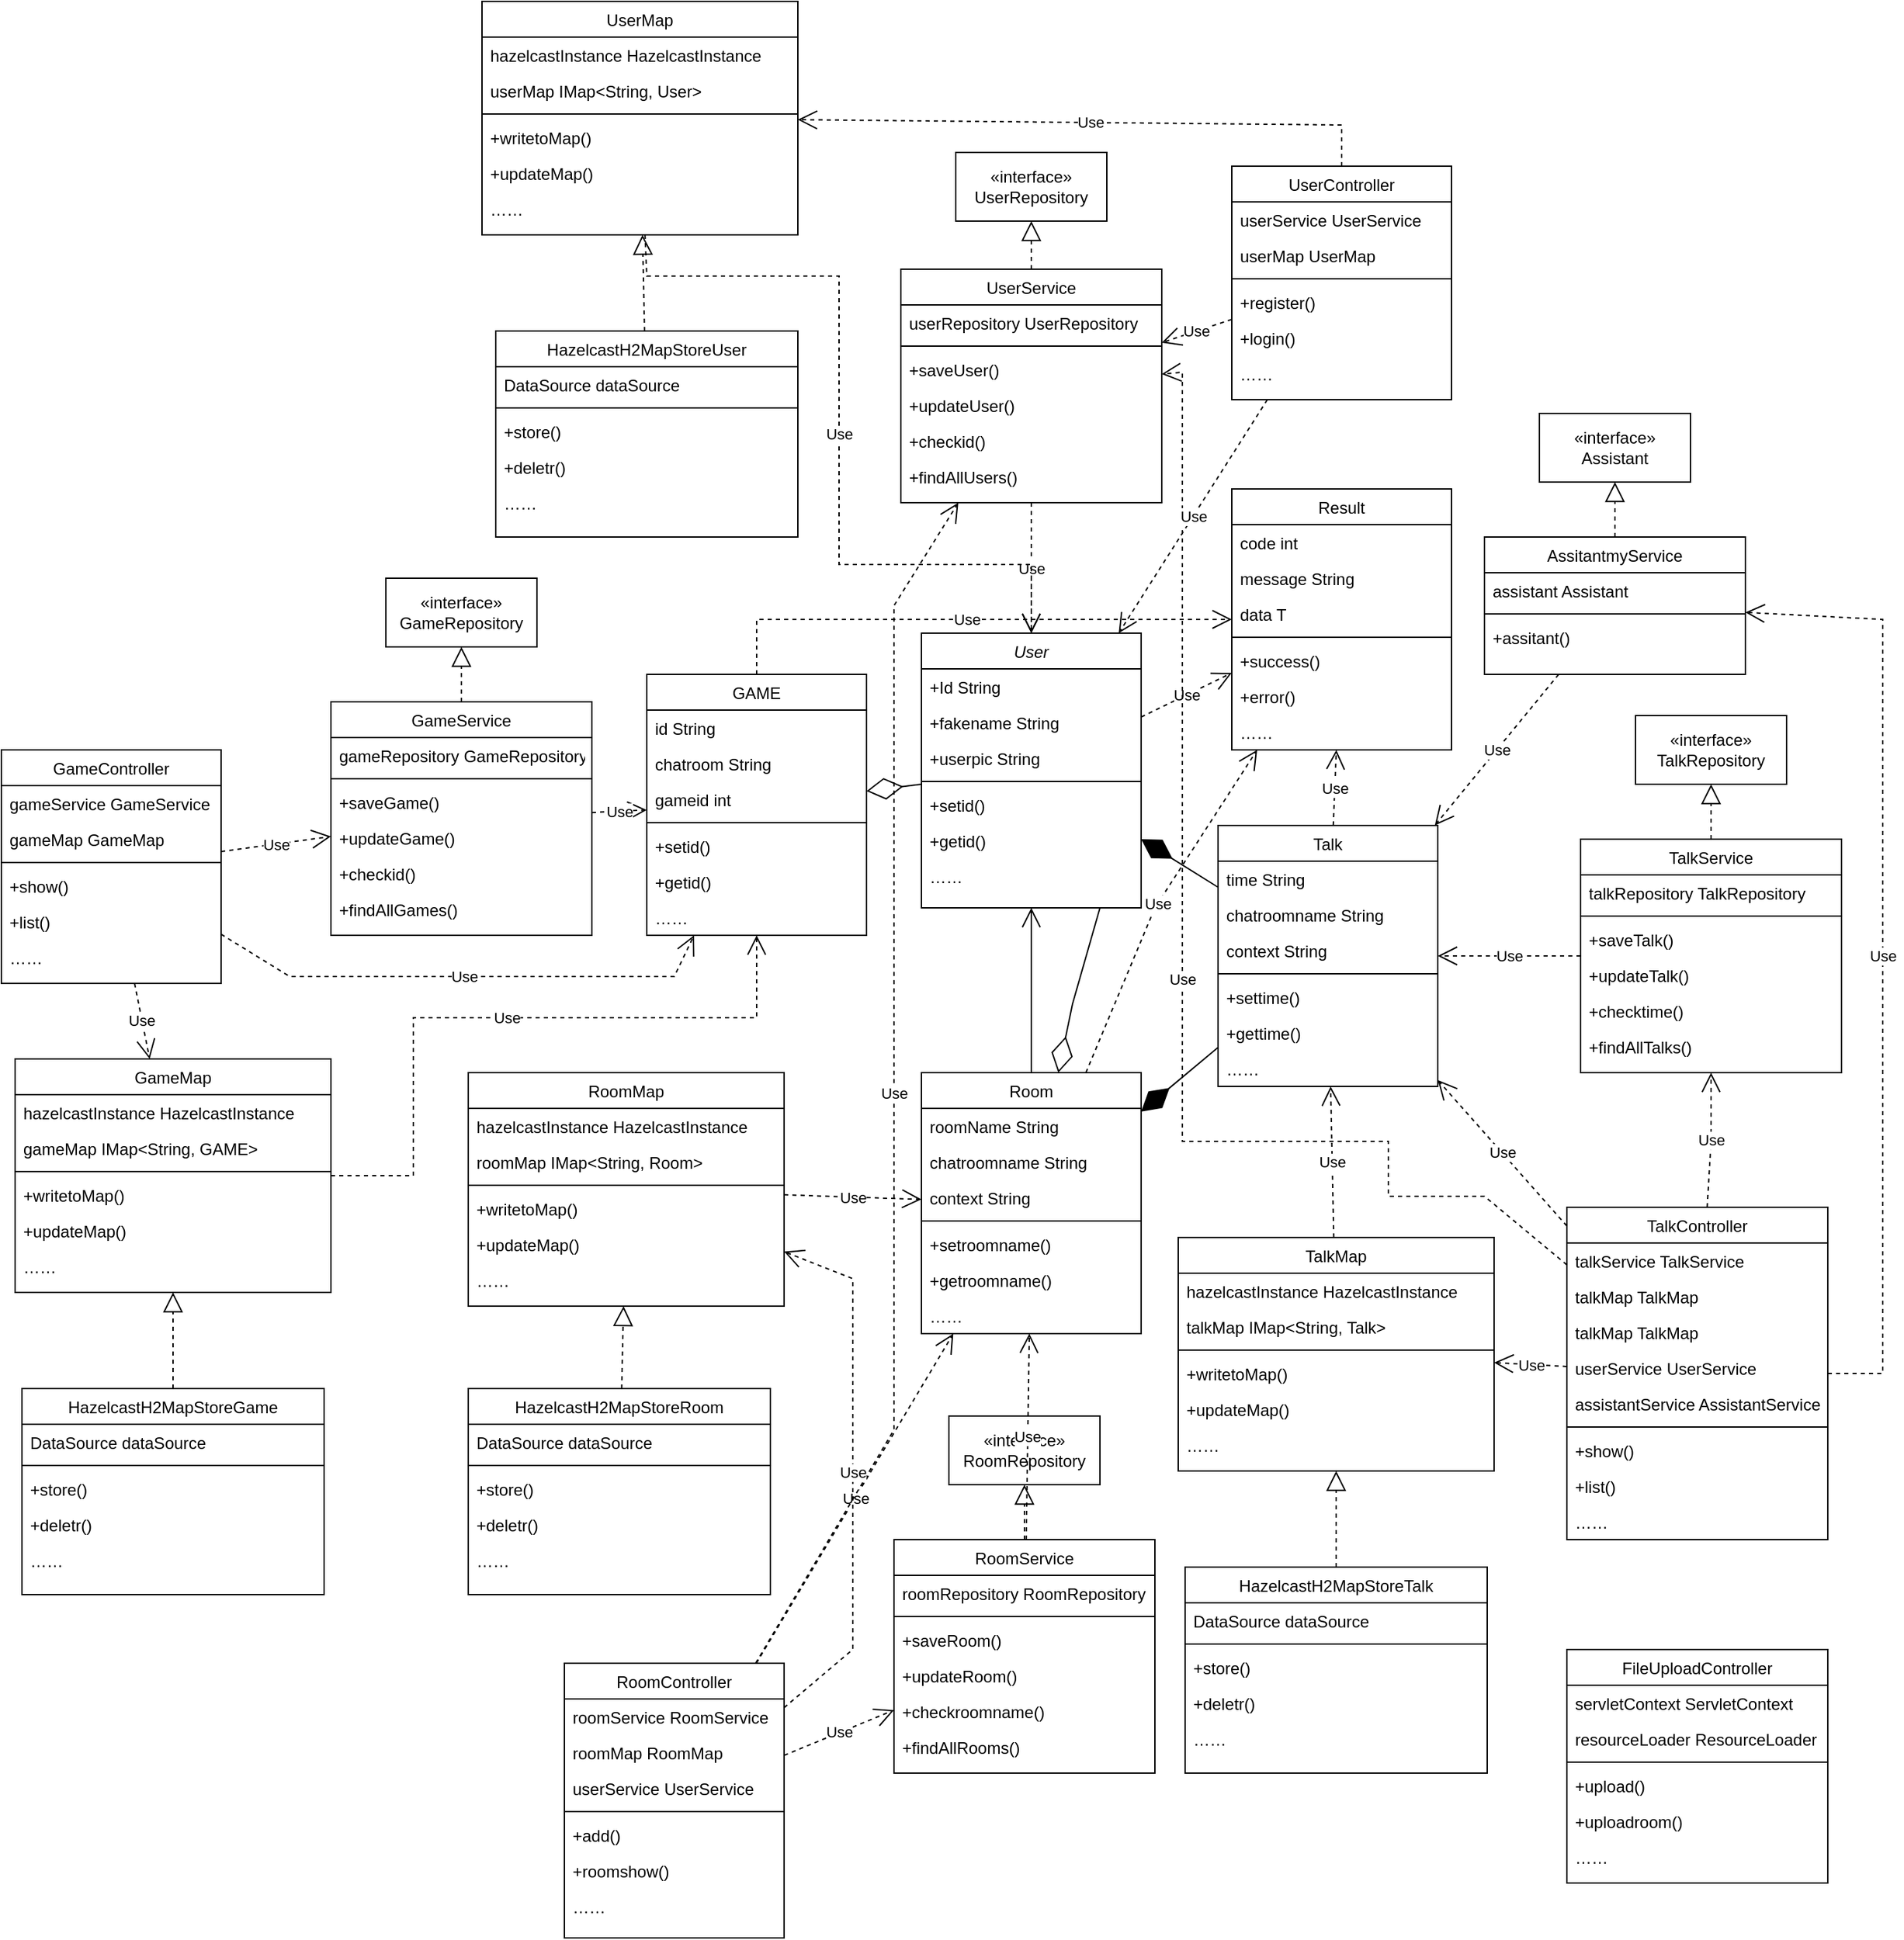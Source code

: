 <mxfile version="24.6.2" type="device">
  <diagram id="C5RBs43oDa-KdzZeNtuy" name="Page-1">
    <mxGraphModel dx="3103" dy="2085" grid="1" gridSize="10" guides="1" tooltips="1" connect="1" arrows="1" fold="1" page="1" pageScale="1" pageWidth="827" pageHeight="1169" math="0" shadow="0">
      <root>
        <mxCell id="WIyWlLk6GJQsqaUBKTNV-0" />
        <mxCell id="WIyWlLk6GJQsqaUBKTNV-1" parent="WIyWlLk6GJQsqaUBKTNV-0" />
        <mxCell id="zkfFHV4jXpPFQw0GAbJ--0" value="User" style="swimlane;fontStyle=2;align=center;verticalAlign=top;childLayout=stackLayout;horizontal=1;startSize=26;horizontalStack=0;resizeParent=1;resizeLast=0;collapsible=1;marginBottom=0;rounded=0;shadow=0;strokeWidth=1;" parent="WIyWlLk6GJQsqaUBKTNV-1" vertex="1">
          <mxGeometry x="-600" y="50" width="160" height="200" as="geometry">
            <mxRectangle x="230" y="140" width="160" height="26" as="alternateBounds" />
          </mxGeometry>
        </mxCell>
        <mxCell id="zkfFHV4jXpPFQw0GAbJ--1" value="+Id String" style="text;align=left;verticalAlign=top;spacingLeft=4;spacingRight=4;overflow=hidden;rotatable=0;points=[[0,0.5],[1,0.5]];portConstraint=eastwest;" parent="zkfFHV4jXpPFQw0GAbJ--0" vertex="1">
          <mxGeometry y="26" width="160" height="26" as="geometry" />
        </mxCell>
        <mxCell id="zkfFHV4jXpPFQw0GAbJ--2" value="+fakename String" style="text;align=left;verticalAlign=top;spacingLeft=4;spacingRight=4;overflow=hidden;rotatable=0;points=[[0,0.5],[1,0.5]];portConstraint=eastwest;rounded=0;shadow=0;html=0;" parent="zkfFHV4jXpPFQw0GAbJ--0" vertex="1">
          <mxGeometry y="52" width="160" height="26" as="geometry" />
        </mxCell>
        <mxCell id="zkfFHV4jXpPFQw0GAbJ--3" value="+userpic String" style="text;align=left;verticalAlign=top;spacingLeft=4;spacingRight=4;overflow=hidden;rotatable=0;points=[[0,0.5],[1,0.5]];portConstraint=eastwest;rounded=0;shadow=0;html=0;" parent="zkfFHV4jXpPFQw0GAbJ--0" vertex="1">
          <mxGeometry y="78" width="160" height="26" as="geometry" />
        </mxCell>
        <mxCell id="zkfFHV4jXpPFQw0GAbJ--4" value="" style="line;html=1;strokeWidth=1;align=left;verticalAlign=middle;spacingTop=-1;spacingLeft=3;spacingRight=3;rotatable=0;labelPosition=right;points=[];portConstraint=eastwest;" parent="zkfFHV4jXpPFQw0GAbJ--0" vertex="1">
          <mxGeometry y="104" width="160" height="8" as="geometry" />
        </mxCell>
        <mxCell id="zkfFHV4jXpPFQw0GAbJ--5" value="+setid()" style="text;align=left;verticalAlign=top;spacingLeft=4;spacingRight=4;overflow=hidden;rotatable=0;points=[[0,0.5],[1,0.5]];portConstraint=eastwest;" parent="zkfFHV4jXpPFQw0GAbJ--0" vertex="1">
          <mxGeometry y="112" width="160" height="26" as="geometry" />
        </mxCell>
        <mxCell id="63ENl7EBPZfW6CbWKA2c-0" value="+getid()" style="text;align=left;verticalAlign=top;spacingLeft=4;spacingRight=4;overflow=hidden;rotatable=0;points=[[0,0.5],[1,0.5]];portConstraint=eastwest;" vertex="1" parent="zkfFHV4jXpPFQw0GAbJ--0">
          <mxGeometry y="138" width="160" height="26" as="geometry" />
        </mxCell>
        <mxCell id="63ENl7EBPZfW6CbWKA2c-1" value="……" style="text;align=left;verticalAlign=top;spacingLeft=4;spacingRight=4;overflow=hidden;rotatable=0;points=[[0,0.5],[1,0.5]];portConstraint=eastwest;" vertex="1" parent="zkfFHV4jXpPFQw0GAbJ--0">
          <mxGeometry y="164" width="160" height="26" as="geometry" />
        </mxCell>
        <mxCell id="zkfFHV4jXpPFQw0GAbJ--17" value="Talk" style="swimlane;fontStyle=0;align=center;verticalAlign=top;childLayout=stackLayout;horizontal=1;startSize=26;horizontalStack=0;resizeParent=1;resizeLast=0;collapsible=1;marginBottom=0;rounded=0;shadow=0;strokeWidth=1;" parent="WIyWlLk6GJQsqaUBKTNV-1" vertex="1">
          <mxGeometry x="-384" y="190" width="160" height="190" as="geometry">
            <mxRectangle x="550" y="140" width="160" height="26" as="alternateBounds" />
          </mxGeometry>
        </mxCell>
        <mxCell id="zkfFHV4jXpPFQw0GAbJ--18" value="time String" style="text;align=left;verticalAlign=top;spacingLeft=4;spacingRight=4;overflow=hidden;rotatable=0;points=[[0,0.5],[1,0.5]];portConstraint=eastwest;" parent="zkfFHV4jXpPFQw0GAbJ--17" vertex="1">
          <mxGeometry y="26" width="160" height="26" as="geometry" />
        </mxCell>
        <mxCell id="zkfFHV4jXpPFQw0GAbJ--19" value="chatroomname String" style="text;align=left;verticalAlign=top;spacingLeft=4;spacingRight=4;overflow=hidden;rotatable=0;points=[[0,0.5],[1,0.5]];portConstraint=eastwest;rounded=0;shadow=0;html=0;" parent="zkfFHV4jXpPFQw0GAbJ--17" vertex="1">
          <mxGeometry y="52" width="160" height="26" as="geometry" />
        </mxCell>
        <mxCell id="zkfFHV4jXpPFQw0GAbJ--20" value="context String" style="text;align=left;verticalAlign=top;spacingLeft=4;spacingRight=4;overflow=hidden;rotatable=0;points=[[0,0.5],[1,0.5]];portConstraint=eastwest;rounded=0;shadow=0;html=0;" parent="zkfFHV4jXpPFQw0GAbJ--17" vertex="1">
          <mxGeometry y="78" width="160" height="26" as="geometry" />
        </mxCell>
        <mxCell id="zkfFHV4jXpPFQw0GAbJ--23" value="" style="line;html=1;strokeWidth=1;align=left;verticalAlign=middle;spacingTop=-1;spacingLeft=3;spacingRight=3;rotatable=0;labelPosition=right;points=[];portConstraint=eastwest;" parent="zkfFHV4jXpPFQw0GAbJ--17" vertex="1">
          <mxGeometry y="104" width="160" height="8" as="geometry" />
        </mxCell>
        <mxCell id="zkfFHV4jXpPFQw0GAbJ--24" value="+settime()" style="text;align=left;verticalAlign=top;spacingLeft=4;spacingRight=4;overflow=hidden;rotatable=0;points=[[0,0.5],[1,0.5]];portConstraint=eastwest;" parent="zkfFHV4jXpPFQw0GAbJ--17" vertex="1">
          <mxGeometry y="112" width="160" height="26" as="geometry" />
        </mxCell>
        <mxCell id="zkfFHV4jXpPFQw0GAbJ--25" value="+gettime()" style="text;align=left;verticalAlign=top;spacingLeft=4;spacingRight=4;overflow=hidden;rotatable=0;points=[[0,0.5],[1,0.5]];portConstraint=eastwest;" parent="zkfFHV4jXpPFQw0GAbJ--17" vertex="1">
          <mxGeometry y="138" width="160" height="26" as="geometry" />
        </mxCell>
        <mxCell id="63ENl7EBPZfW6CbWKA2c-2" value="……" style="text;align=left;verticalAlign=top;spacingLeft=4;spacingRight=4;overflow=hidden;rotatable=0;points=[[0,0.5],[1,0.5]];portConstraint=eastwest;" vertex="1" parent="zkfFHV4jXpPFQw0GAbJ--17">
          <mxGeometry y="164" width="160" height="26" as="geometry" />
        </mxCell>
        <mxCell id="63ENl7EBPZfW6CbWKA2c-3" value="Room" style="swimlane;fontStyle=0;align=center;verticalAlign=top;childLayout=stackLayout;horizontal=1;startSize=26;horizontalStack=0;resizeParent=1;resizeLast=0;collapsible=1;marginBottom=0;rounded=0;shadow=0;strokeWidth=1;" vertex="1" parent="WIyWlLk6GJQsqaUBKTNV-1">
          <mxGeometry x="-600" y="370" width="160" height="190" as="geometry">
            <mxRectangle x="550" y="140" width="160" height="26" as="alternateBounds" />
          </mxGeometry>
        </mxCell>
        <mxCell id="63ENl7EBPZfW6CbWKA2c-4" value="roomName String" style="text;align=left;verticalAlign=top;spacingLeft=4;spacingRight=4;overflow=hidden;rotatable=0;points=[[0,0.5],[1,0.5]];portConstraint=eastwest;" vertex="1" parent="63ENl7EBPZfW6CbWKA2c-3">
          <mxGeometry y="26" width="160" height="26" as="geometry" />
        </mxCell>
        <mxCell id="63ENl7EBPZfW6CbWKA2c-5" value="chatroomname String" style="text;align=left;verticalAlign=top;spacingLeft=4;spacingRight=4;overflow=hidden;rotatable=0;points=[[0,0.5],[1,0.5]];portConstraint=eastwest;rounded=0;shadow=0;html=0;" vertex="1" parent="63ENl7EBPZfW6CbWKA2c-3">
          <mxGeometry y="52" width="160" height="26" as="geometry" />
        </mxCell>
        <mxCell id="63ENl7EBPZfW6CbWKA2c-6" value="context String" style="text;align=left;verticalAlign=top;spacingLeft=4;spacingRight=4;overflow=hidden;rotatable=0;points=[[0,0.5],[1,0.5]];portConstraint=eastwest;rounded=0;shadow=0;html=0;" vertex="1" parent="63ENl7EBPZfW6CbWKA2c-3">
          <mxGeometry y="78" width="160" height="26" as="geometry" />
        </mxCell>
        <mxCell id="63ENl7EBPZfW6CbWKA2c-7" value="" style="line;html=1;strokeWidth=1;align=left;verticalAlign=middle;spacingTop=-1;spacingLeft=3;spacingRight=3;rotatable=0;labelPosition=right;points=[];portConstraint=eastwest;" vertex="1" parent="63ENl7EBPZfW6CbWKA2c-3">
          <mxGeometry y="104" width="160" height="8" as="geometry" />
        </mxCell>
        <mxCell id="63ENl7EBPZfW6CbWKA2c-8" value="+setroomname()" style="text;align=left;verticalAlign=top;spacingLeft=4;spacingRight=4;overflow=hidden;rotatable=0;points=[[0,0.5],[1,0.5]];portConstraint=eastwest;" vertex="1" parent="63ENl7EBPZfW6CbWKA2c-3">
          <mxGeometry y="112" width="160" height="26" as="geometry" />
        </mxCell>
        <mxCell id="63ENl7EBPZfW6CbWKA2c-9" value="+getroomname()" style="text;align=left;verticalAlign=top;spacingLeft=4;spacingRight=4;overflow=hidden;rotatable=0;points=[[0,0.5],[1,0.5]];portConstraint=eastwest;" vertex="1" parent="63ENl7EBPZfW6CbWKA2c-3">
          <mxGeometry y="138" width="160" height="26" as="geometry" />
        </mxCell>
        <mxCell id="63ENl7EBPZfW6CbWKA2c-10" value="……" style="text;align=left;verticalAlign=top;spacingLeft=4;spacingRight=4;overflow=hidden;rotatable=0;points=[[0,0.5],[1,0.5]];portConstraint=eastwest;" vertex="1" parent="63ENl7EBPZfW6CbWKA2c-3">
          <mxGeometry y="164" width="160" height="26" as="geometry" />
        </mxCell>
        <mxCell id="63ENl7EBPZfW6CbWKA2c-11" value="Result" style="swimlane;fontStyle=0;align=center;verticalAlign=top;childLayout=stackLayout;horizontal=1;startSize=26;horizontalStack=0;resizeParent=1;resizeLast=0;collapsible=1;marginBottom=0;rounded=0;shadow=0;strokeWidth=1;" vertex="1" parent="WIyWlLk6GJQsqaUBKTNV-1">
          <mxGeometry x="-374" y="-55" width="160" height="190" as="geometry">
            <mxRectangle x="550" y="140" width="160" height="26" as="alternateBounds" />
          </mxGeometry>
        </mxCell>
        <mxCell id="63ENl7EBPZfW6CbWKA2c-12" value="code int" style="text;align=left;verticalAlign=top;spacingLeft=4;spacingRight=4;overflow=hidden;rotatable=0;points=[[0,0.5],[1,0.5]];portConstraint=eastwest;" vertex="1" parent="63ENl7EBPZfW6CbWKA2c-11">
          <mxGeometry y="26" width="160" height="26" as="geometry" />
        </mxCell>
        <mxCell id="63ENl7EBPZfW6CbWKA2c-13" value="message String" style="text;align=left;verticalAlign=top;spacingLeft=4;spacingRight=4;overflow=hidden;rotatable=0;points=[[0,0.5],[1,0.5]];portConstraint=eastwest;rounded=0;shadow=0;html=0;" vertex="1" parent="63ENl7EBPZfW6CbWKA2c-11">
          <mxGeometry y="52" width="160" height="26" as="geometry" />
        </mxCell>
        <mxCell id="63ENl7EBPZfW6CbWKA2c-14" value="data T" style="text;align=left;verticalAlign=top;spacingLeft=4;spacingRight=4;overflow=hidden;rotatable=0;points=[[0,0.5],[1,0.5]];portConstraint=eastwest;rounded=0;shadow=0;html=0;" vertex="1" parent="63ENl7EBPZfW6CbWKA2c-11">
          <mxGeometry y="78" width="160" height="26" as="geometry" />
        </mxCell>
        <mxCell id="63ENl7EBPZfW6CbWKA2c-15" value="" style="line;html=1;strokeWidth=1;align=left;verticalAlign=middle;spacingTop=-1;spacingLeft=3;spacingRight=3;rotatable=0;labelPosition=right;points=[];portConstraint=eastwest;" vertex="1" parent="63ENl7EBPZfW6CbWKA2c-11">
          <mxGeometry y="104" width="160" height="8" as="geometry" />
        </mxCell>
        <mxCell id="63ENl7EBPZfW6CbWKA2c-16" value="+success()" style="text;align=left;verticalAlign=top;spacingLeft=4;spacingRight=4;overflow=hidden;rotatable=0;points=[[0,0.5],[1,0.5]];portConstraint=eastwest;" vertex="1" parent="63ENl7EBPZfW6CbWKA2c-11">
          <mxGeometry y="112" width="160" height="26" as="geometry" />
        </mxCell>
        <mxCell id="63ENl7EBPZfW6CbWKA2c-17" value="+error()" style="text;align=left;verticalAlign=top;spacingLeft=4;spacingRight=4;overflow=hidden;rotatable=0;points=[[0,0.5],[1,0.5]];portConstraint=eastwest;" vertex="1" parent="63ENl7EBPZfW6CbWKA2c-11">
          <mxGeometry y="138" width="160" height="26" as="geometry" />
        </mxCell>
        <mxCell id="63ENl7EBPZfW6CbWKA2c-18" value="……" style="text;align=left;verticalAlign=top;spacingLeft=4;spacingRight=4;overflow=hidden;rotatable=0;points=[[0,0.5],[1,0.5]];portConstraint=eastwest;" vertex="1" parent="63ENl7EBPZfW6CbWKA2c-11">
          <mxGeometry y="164" width="160" height="26" as="geometry" />
        </mxCell>
        <mxCell id="63ENl7EBPZfW6CbWKA2c-20" value="" style="endArrow=open;endFill=1;endSize=12;html=1;rounded=0;" edge="1" parent="WIyWlLk6GJQsqaUBKTNV-1" source="63ENl7EBPZfW6CbWKA2c-3" target="zkfFHV4jXpPFQw0GAbJ--0">
          <mxGeometry width="160" relative="1" as="geometry">
            <mxPoint x="-240" y="170" as="sourcePoint" />
            <mxPoint x="-80" y="170" as="targetPoint" />
          </mxGeometry>
        </mxCell>
        <mxCell id="63ENl7EBPZfW6CbWKA2c-24" value="UserService" style="swimlane;fontStyle=0;align=center;verticalAlign=top;childLayout=stackLayout;horizontal=1;startSize=26;horizontalStack=0;resizeParent=1;resizeLast=0;collapsible=1;marginBottom=0;rounded=0;shadow=0;strokeWidth=1;" vertex="1" parent="WIyWlLk6GJQsqaUBKTNV-1">
          <mxGeometry x="-615" y="-215" width="190" height="170" as="geometry">
            <mxRectangle x="550" y="140" width="160" height="26" as="alternateBounds" />
          </mxGeometry>
        </mxCell>
        <mxCell id="63ENl7EBPZfW6CbWKA2c-25" value="userRepository UserRepository " style="text;align=left;verticalAlign=top;spacingLeft=4;spacingRight=4;overflow=hidden;rotatable=0;points=[[0,0.5],[1,0.5]];portConstraint=eastwest;" vertex="1" parent="63ENl7EBPZfW6CbWKA2c-24">
          <mxGeometry y="26" width="190" height="26" as="geometry" />
        </mxCell>
        <mxCell id="63ENl7EBPZfW6CbWKA2c-28" value="" style="line;html=1;strokeWidth=1;align=left;verticalAlign=middle;spacingTop=-1;spacingLeft=3;spacingRight=3;rotatable=0;labelPosition=right;points=[];portConstraint=eastwest;" vertex="1" parent="63ENl7EBPZfW6CbWKA2c-24">
          <mxGeometry y="52" width="190" height="8" as="geometry" />
        </mxCell>
        <mxCell id="63ENl7EBPZfW6CbWKA2c-29" value="+saveUser()" style="text;align=left;verticalAlign=top;spacingLeft=4;spacingRight=4;overflow=hidden;rotatable=0;points=[[0,0.5],[1,0.5]];portConstraint=eastwest;" vertex="1" parent="63ENl7EBPZfW6CbWKA2c-24">
          <mxGeometry y="60" width="190" height="26" as="geometry" />
        </mxCell>
        <mxCell id="63ENl7EBPZfW6CbWKA2c-30" value="+updateUser()" style="text;align=left;verticalAlign=top;spacingLeft=4;spacingRight=4;overflow=hidden;rotatable=0;points=[[0,0.5],[1,0.5]];portConstraint=eastwest;" vertex="1" parent="63ENl7EBPZfW6CbWKA2c-24">
          <mxGeometry y="86" width="190" height="26" as="geometry" />
        </mxCell>
        <mxCell id="63ENl7EBPZfW6CbWKA2c-31" value="+checkid()" style="text;align=left;verticalAlign=top;spacingLeft=4;spacingRight=4;overflow=hidden;rotatable=0;points=[[0,0.5],[1,0.5]];portConstraint=eastwest;" vertex="1" parent="63ENl7EBPZfW6CbWKA2c-24">
          <mxGeometry y="112" width="190" height="26" as="geometry" />
        </mxCell>
        <mxCell id="63ENl7EBPZfW6CbWKA2c-32" value="+findAllUsers()" style="text;align=left;verticalAlign=top;spacingLeft=4;spacingRight=4;overflow=hidden;rotatable=0;points=[[0,0.5],[1,0.5]];portConstraint=eastwest;" vertex="1" parent="63ENl7EBPZfW6CbWKA2c-24">
          <mxGeometry y="138" width="190" height="26" as="geometry" />
        </mxCell>
        <mxCell id="63ENl7EBPZfW6CbWKA2c-33" value="RoomService" style="swimlane;fontStyle=0;align=center;verticalAlign=top;childLayout=stackLayout;horizontal=1;startSize=26;horizontalStack=0;resizeParent=1;resizeLast=0;collapsible=1;marginBottom=0;rounded=0;shadow=0;strokeWidth=1;" vertex="1" parent="WIyWlLk6GJQsqaUBKTNV-1">
          <mxGeometry x="-620" y="710" width="190" height="170" as="geometry">
            <mxRectangle x="550" y="140" width="160" height="26" as="alternateBounds" />
          </mxGeometry>
        </mxCell>
        <mxCell id="63ENl7EBPZfW6CbWKA2c-34" value="roomRepository RoomRepository " style="text;align=left;verticalAlign=top;spacingLeft=4;spacingRight=4;overflow=hidden;rotatable=0;points=[[0,0.5],[1,0.5]];portConstraint=eastwest;" vertex="1" parent="63ENl7EBPZfW6CbWKA2c-33">
          <mxGeometry y="26" width="190" height="26" as="geometry" />
        </mxCell>
        <mxCell id="63ENl7EBPZfW6CbWKA2c-35" value="" style="line;html=1;strokeWidth=1;align=left;verticalAlign=middle;spacingTop=-1;spacingLeft=3;spacingRight=3;rotatable=0;labelPosition=right;points=[];portConstraint=eastwest;" vertex="1" parent="63ENl7EBPZfW6CbWKA2c-33">
          <mxGeometry y="52" width="190" height="8" as="geometry" />
        </mxCell>
        <mxCell id="63ENl7EBPZfW6CbWKA2c-36" value="+saveRoom()" style="text;align=left;verticalAlign=top;spacingLeft=4;spacingRight=4;overflow=hidden;rotatable=0;points=[[0,0.5],[1,0.5]];portConstraint=eastwest;" vertex="1" parent="63ENl7EBPZfW6CbWKA2c-33">
          <mxGeometry y="60" width="190" height="26" as="geometry" />
        </mxCell>
        <mxCell id="63ENl7EBPZfW6CbWKA2c-37" value="+updateRoom()" style="text;align=left;verticalAlign=top;spacingLeft=4;spacingRight=4;overflow=hidden;rotatable=0;points=[[0,0.5],[1,0.5]];portConstraint=eastwest;" vertex="1" parent="63ENl7EBPZfW6CbWKA2c-33">
          <mxGeometry y="86" width="190" height="26" as="geometry" />
        </mxCell>
        <mxCell id="63ENl7EBPZfW6CbWKA2c-38" value="+checkroomname()" style="text;align=left;verticalAlign=top;spacingLeft=4;spacingRight=4;overflow=hidden;rotatable=0;points=[[0,0.5],[1,0.5]];portConstraint=eastwest;" vertex="1" parent="63ENl7EBPZfW6CbWKA2c-33">
          <mxGeometry y="112" width="190" height="26" as="geometry" />
        </mxCell>
        <mxCell id="63ENl7EBPZfW6CbWKA2c-39" value="+findAllRooms()" style="text;align=left;verticalAlign=top;spacingLeft=4;spacingRight=4;overflow=hidden;rotatable=0;points=[[0,0.5],[1,0.5]];portConstraint=eastwest;" vertex="1" parent="63ENl7EBPZfW6CbWKA2c-33">
          <mxGeometry y="138" width="190" height="26" as="geometry" />
        </mxCell>
        <mxCell id="63ENl7EBPZfW6CbWKA2c-40" value="TalkService" style="swimlane;fontStyle=0;align=center;verticalAlign=top;childLayout=stackLayout;horizontal=1;startSize=26;horizontalStack=0;resizeParent=1;resizeLast=0;collapsible=1;marginBottom=0;rounded=0;shadow=0;strokeWidth=1;" vertex="1" parent="WIyWlLk6GJQsqaUBKTNV-1">
          <mxGeometry x="-120" y="200" width="190" height="170" as="geometry">
            <mxRectangle x="550" y="140" width="160" height="26" as="alternateBounds" />
          </mxGeometry>
        </mxCell>
        <mxCell id="63ENl7EBPZfW6CbWKA2c-41" value="talkRepository TalkRepository " style="text;align=left;verticalAlign=top;spacingLeft=4;spacingRight=4;overflow=hidden;rotatable=0;points=[[0,0.5],[1,0.5]];portConstraint=eastwest;" vertex="1" parent="63ENl7EBPZfW6CbWKA2c-40">
          <mxGeometry y="26" width="190" height="26" as="geometry" />
        </mxCell>
        <mxCell id="63ENl7EBPZfW6CbWKA2c-42" value="" style="line;html=1;strokeWidth=1;align=left;verticalAlign=middle;spacingTop=-1;spacingLeft=3;spacingRight=3;rotatable=0;labelPosition=right;points=[];portConstraint=eastwest;" vertex="1" parent="63ENl7EBPZfW6CbWKA2c-40">
          <mxGeometry y="52" width="190" height="8" as="geometry" />
        </mxCell>
        <mxCell id="63ENl7EBPZfW6CbWKA2c-43" value="+saveTalk()" style="text;align=left;verticalAlign=top;spacingLeft=4;spacingRight=4;overflow=hidden;rotatable=0;points=[[0,0.5],[1,0.5]];portConstraint=eastwest;" vertex="1" parent="63ENl7EBPZfW6CbWKA2c-40">
          <mxGeometry y="60" width="190" height="26" as="geometry" />
        </mxCell>
        <mxCell id="63ENl7EBPZfW6CbWKA2c-44" value="+updateTalk()" style="text;align=left;verticalAlign=top;spacingLeft=4;spacingRight=4;overflow=hidden;rotatable=0;points=[[0,0.5],[1,0.5]];portConstraint=eastwest;" vertex="1" parent="63ENl7EBPZfW6CbWKA2c-40">
          <mxGeometry y="86" width="190" height="26" as="geometry" />
        </mxCell>
        <mxCell id="63ENl7EBPZfW6CbWKA2c-45" value="+checktime()" style="text;align=left;verticalAlign=top;spacingLeft=4;spacingRight=4;overflow=hidden;rotatable=0;points=[[0,0.5],[1,0.5]];portConstraint=eastwest;" vertex="1" parent="63ENl7EBPZfW6CbWKA2c-40">
          <mxGeometry y="112" width="190" height="26" as="geometry" />
        </mxCell>
        <mxCell id="63ENl7EBPZfW6CbWKA2c-46" value="+findAllTalks()" style="text;align=left;verticalAlign=top;spacingLeft=4;spacingRight=4;overflow=hidden;rotatable=0;points=[[0,0.5],[1,0.5]];portConstraint=eastwest;" vertex="1" parent="63ENl7EBPZfW6CbWKA2c-40">
          <mxGeometry y="138" width="190" height="26" as="geometry" />
        </mxCell>
        <mxCell id="63ENl7EBPZfW6CbWKA2c-47" value="GAME" style="swimlane;fontStyle=0;align=center;verticalAlign=top;childLayout=stackLayout;horizontal=1;startSize=26;horizontalStack=0;resizeParent=1;resizeLast=0;collapsible=1;marginBottom=0;rounded=0;shadow=0;strokeWidth=1;" vertex="1" parent="WIyWlLk6GJQsqaUBKTNV-1">
          <mxGeometry x="-800" y="80" width="160" height="190" as="geometry">
            <mxRectangle x="550" y="140" width="160" height="26" as="alternateBounds" />
          </mxGeometry>
        </mxCell>
        <mxCell id="63ENl7EBPZfW6CbWKA2c-48" value="id String" style="text;align=left;verticalAlign=top;spacingLeft=4;spacingRight=4;overflow=hidden;rotatable=0;points=[[0,0.5],[1,0.5]];portConstraint=eastwest;" vertex="1" parent="63ENl7EBPZfW6CbWKA2c-47">
          <mxGeometry y="26" width="160" height="26" as="geometry" />
        </mxCell>
        <mxCell id="63ENl7EBPZfW6CbWKA2c-49" value="chatroom String" style="text;align=left;verticalAlign=top;spacingLeft=4;spacingRight=4;overflow=hidden;rotatable=0;points=[[0,0.5],[1,0.5]];portConstraint=eastwest;rounded=0;shadow=0;html=0;" vertex="1" parent="63ENl7EBPZfW6CbWKA2c-47">
          <mxGeometry y="52" width="160" height="26" as="geometry" />
        </mxCell>
        <mxCell id="63ENl7EBPZfW6CbWKA2c-50" value="gameid int" style="text;align=left;verticalAlign=top;spacingLeft=4;spacingRight=4;overflow=hidden;rotatable=0;points=[[0,0.5],[1,0.5]];portConstraint=eastwest;rounded=0;shadow=0;html=0;" vertex="1" parent="63ENl7EBPZfW6CbWKA2c-47">
          <mxGeometry y="78" width="160" height="26" as="geometry" />
        </mxCell>
        <mxCell id="63ENl7EBPZfW6CbWKA2c-51" value="" style="line;html=1;strokeWidth=1;align=left;verticalAlign=middle;spacingTop=-1;spacingLeft=3;spacingRight=3;rotatable=0;labelPosition=right;points=[];portConstraint=eastwest;" vertex="1" parent="63ENl7EBPZfW6CbWKA2c-47">
          <mxGeometry y="104" width="160" height="8" as="geometry" />
        </mxCell>
        <mxCell id="63ENl7EBPZfW6CbWKA2c-52" value="+setid()" style="text;align=left;verticalAlign=top;spacingLeft=4;spacingRight=4;overflow=hidden;rotatable=0;points=[[0,0.5],[1,0.5]];portConstraint=eastwest;" vertex="1" parent="63ENl7EBPZfW6CbWKA2c-47">
          <mxGeometry y="112" width="160" height="26" as="geometry" />
        </mxCell>
        <mxCell id="63ENl7EBPZfW6CbWKA2c-53" value="+getid()" style="text;align=left;verticalAlign=top;spacingLeft=4;spacingRight=4;overflow=hidden;rotatable=0;points=[[0,0.5],[1,0.5]];portConstraint=eastwest;" vertex="1" parent="63ENl7EBPZfW6CbWKA2c-47">
          <mxGeometry y="138" width="160" height="26" as="geometry" />
        </mxCell>
        <mxCell id="63ENl7EBPZfW6CbWKA2c-54" value="……" style="text;align=left;verticalAlign=top;spacingLeft=4;spacingRight=4;overflow=hidden;rotatable=0;points=[[0,0.5],[1,0.5]];portConstraint=eastwest;" vertex="1" parent="63ENl7EBPZfW6CbWKA2c-47">
          <mxGeometry y="164" width="160" height="26" as="geometry" />
        </mxCell>
        <mxCell id="63ENl7EBPZfW6CbWKA2c-55" value="GameService" style="swimlane;fontStyle=0;align=center;verticalAlign=top;childLayout=stackLayout;horizontal=1;startSize=26;horizontalStack=0;resizeParent=1;resizeLast=0;collapsible=1;marginBottom=0;rounded=0;shadow=0;strokeWidth=1;" vertex="1" parent="WIyWlLk6GJQsqaUBKTNV-1">
          <mxGeometry x="-1030" y="100" width="190" height="170" as="geometry">
            <mxRectangle x="550" y="140" width="160" height="26" as="alternateBounds" />
          </mxGeometry>
        </mxCell>
        <mxCell id="63ENl7EBPZfW6CbWKA2c-56" value="gameRepository GameRepository " style="text;align=left;verticalAlign=top;spacingLeft=4;spacingRight=4;overflow=hidden;rotatable=0;points=[[0,0.5],[1,0.5]];portConstraint=eastwest;" vertex="1" parent="63ENl7EBPZfW6CbWKA2c-55">
          <mxGeometry y="26" width="190" height="26" as="geometry" />
        </mxCell>
        <mxCell id="63ENl7EBPZfW6CbWKA2c-57" value="" style="line;html=1;strokeWidth=1;align=left;verticalAlign=middle;spacingTop=-1;spacingLeft=3;spacingRight=3;rotatable=0;labelPosition=right;points=[];portConstraint=eastwest;" vertex="1" parent="63ENl7EBPZfW6CbWKA2c-55">
          <mxGeometry y="52" width="190" height="8" as="geometry" />
        </mxCell>
        <mxCell id="63ENl7EBPZfW6CbWKA2c-58" value="+saveGame()" style="text;align=left;verticalAlign=top;spacingLeft=4;spacingRight=4;overflow=hidden;rotatable=0;points=[[0,0.5],[1,0.5]];portConstraint=eastwest;" vertex="1" parent="63ENl7EBPZfW6CbWKA2c-55">
          <mxGeometry y="60" width="190" height="26" as="geometry" />
        </mxCell>
        <mxCell id="63ENl7EBPZfW6CbWKA2c-59" value="+updateGame()" style="text;align=left;verticalAlign=top;spacingLeft=4;spacingRight=4;overflow=hidden;rotatable=0;points=[[0,0.5],[1,0.5]];portConstraint=eastwest;" vertex="1" parent="63ENl7EBPZfW6CbWKA2c-55">
          <mxGeometry y="86" width="190" height="26" as="geometry" />
        </mxCell>
        <mxCell id="63ENl7EBPZfW6CbWKA2c-60" value="+checkid()" style="text;align=left;verticalAlign=top;spacingLeft=4;spacingRight=4;overflow=hidden;rotatable=0;points=[[0,0.5],[1,0.5]];portConstraint=eastwest;" vertex="1" parent="63ENl7EBPZfW6CbWKA2c-55">
          <mxGeometry y="112" width="190" height="26" as="geometry" />
        </mxCell>
        <mxCell id="63ENl7EBPZfW6CbWKA2c-61" value="+findAllGames()" style="text;align=left;verticalAlign=top;spacingLeft=4;spacingRight=4;overflow=hidden;rotatable=0;points=[[0,0.5],[1,0.5]];portConstraint=eastwest;" vertex="1" parent="63ENl7EBPZfW6CbWKA2c-55">
          <mxGeometry y="138" width="190" height="26" as="geometry" />
        </mxCell>
        <mxCell id="63ENl7EBPZfW6CbWKA2c-62" value="«interface»&lt;br&gt;RoomRepository" style="html=1;whiteSpace=wrap;" vertex="1" parent="WIyWlLk6GJQsqaUBKTNV-1">
          <mxGeometry x="-580" y="620" width="110" height="50" as="geometry" />
        </mxCell>
        <mxCell id="63ENl7EBPZfW6CbWKA2c-63" value="«interface»&lt;br&gt;TalkRepository" style="html=1;whiteSpace=wrap;" vertex="1" parent="WIyWlLk6GJQsqaUBKTNV-1">
          <mxGeometry x="-80" y="110" width="110" height="50" as="geometry" />
        </mxCell>
        <mxCell id="63ENl7EBPZfW6CbWKA2c-64" value="«interface»&lt;br&gt;UserRepository" style="html=1;whiteSpace=wrap;" vertex="1" parent="WIyWlLk6GJQsqaUBKTNV-1">
          <mxGeometry x="-575" y="-300" width="110" height="50" as="geometry" />
        </mxCell>
        <mxCell id="63ENl7EBPZfW6CbWKA2c-65" value="«interface»&lt;br&gt;GameRepository" style="html=1;whiteSpace=wrap;" vertex="1" parent="WIyWlLk6GJQsqaUBKTNV-1">
          <mxGeometry x="-990" y="10" width="110" height="50" as="geometry" />
        </mxCell>
        <mxCell id="63ENl7EBPZfW6CbWKA2c-66" value="" style="endArrow=block;dashed=1;endFill=0;endSize=12;html=1;rounded=0;" edge="1" parent="WIyWlLk6GJQsqaUBKTNV-1" source="63ENl7EBPZfW6CbWKA2c-24" target="63ENl7EBPZfW6CbWKA2c-64">
          <mxGeometry width="160" relative="1" as="geometry">
            <mxPoint x="-425" y="-95" as="sourcePoint" />
            <mxPoint x="-265" y="-95" as="targetPoint" />
          </mxGeometry>
        </mxCell>
        <mxCell id="63ENl7EBPZfW6CbWKA2c-67" value="" style="endArrow=block;dashed=1;endFill=0;endSize=12;html=1;rounded=0;" edge="1" parent="WIyWlLk6GJQsqaUBKTNV-1" source="63ENl7EBPZfW6CbWKA2c-40" target="63ENl7EBPZfW6CbWKA2c-63">
          <mxGeometry width="160" relative="1" as="geometry">
            <mxPoint x="80" y="-10" as="sourcePoint" />
            <mxPoint x="240" y="-10" as="targetPoint" />
          </mxGeometry>
        </mxCell>
        <mxCell id="63ENl7EBPZfW6CbWKA2c-68" value="" style="endArrow=block;dashed=1;endFill=0;endSize=12;html=1;rounded=0;" edge="1" parent="WIyWlLk6GJQsqaUBKTNV-1" source="63ENl7EBPZfW6CbWKA2c-33" target="63ENl7EBPZfW6CbWKA2c-62">
          <mxGeometry width="160" relative="1" as="geometry">
            <mxPoint x="-920" y="775" as="sourcePoint" />
            <mxPoint x="-760" y="775" as="targetPoint" />
          </mxGeometry>
        </mxCell>
        <mxCell id="63ENl7EBPZfW6CbWKA2c-69" value="" style="endArrow=block;dashed=1;endFill=0;endSize=12;html=1;rounded=0;" edge="1" parent="WIyWlLk6GJQsqaUBKTNV-1" source="63ENl7EBPZfW6CbWKA2c-55" target="63ENl7EBPZfW6CbWKA2c-65">
          <mxGeometry width="160" relative="1" as="geometry">
            <mxPoint x="-1151" y="80" as="sourcePoint" />
            <mxPoint x="-991" y="80" as="targetPoint" />
          </mxGeometry>
        </mxCell>
        <mxCell id="63ENl7EBPZfW6CbWKA2c-70" value="UserController" style="swimlane;fontStyle=0;align=center;verticalAlign=top;childLayout=stackLayout;horizontal=1;startSize=26;horizontalStack=0;resizeParent=1;resizeLast=0;collapsible=1;marginBottom=0;rounded=0;shadow=0;strokeWidth=1;" vertex="1" parent="WIyWlLk6GJQsqaUBKTNV-1">
          <mxGeometry x="-374" y="-290" width="160" height="170" as="geometry">
            <mxRectangle x="550" y="140" width="160" height="26" as="alternateBounds" />
          </mxGeometry>
        </mxCell>
        <mxCell id="63ENl7EBPZfW6CbWKA2c-71" value="userService UserService" style="text;align=left;verticalAlign=top;spacingLeft=4;spacingRight=4;overflow=hidden;rotatable=0;points=[[0,0.5],[1,0.5]];portConstraint=eastwest;" vertex="1" parent="63ENl7EBPZfW6CbWKA2c-70">
          <mxGeometry y="26" width="160" height="26" as="geometry" />
        </mxCell>
        <mxCell id="63ENl7EBPZfW6CbWKA2c-72" value="userMap UserMap" style="text;align=left;verticalAlign=top;spacingLeft=4;spacingRight=4;overflow=hidden;rotatable=0;points=[[0,0.5],[1,0.5]];portConstraint=eastwest;rounded=0;shadow=0;html=0;" vertex="1" parent="63ENl7EBPZfW6CbWKA2c-70">
          <mxGeometry y="52" width="160" height="26" as="geometry" />
        </mxCell>
        <mxCell id="63ENl7EBPZfW6CbWKA2c-74" value="" style="line;html=1;strokeWidth=1;align=left;verticalAlign=middle;spacingTop=-1;spacingLeft=3;spacingRight=3;rotatable=0;labelPosition=right;points=[];portConstraint=eastwest;" vertex="1" parent="63ENl7EBPZfW6CbWKA2c-70">
          <mxGeometry y="78" width="160" height="8" as="geometry" />
        </mxCell>
        <mxCell id="63ENl7EBPZfW6CbWKA2c-75" value="+register()" style="text;align=left;verticalAlign=top;spacingLeft=4;spacingRight=4;overflow=hidden;rotatable=0;points=[[0,0.5],[1,0.5]];portConstraint=eastwest;" vertex="1" parent="63ENl7EBPZfW6CbWKA2c-70">
          <mxGeometry y="86" width="160" height="26" as="geometry" />
        </mxCell>
        <mxCell id="63ENl7EBPZfW6CbWKA2c-76" value="+login()" style="text;align=left;verticalAlign=top;spacingLeft=4;spacingRight=4;overflow=hidden;rotatable=0;points=[[0,0.5],[1,0.5]];portConstraint=eastwest;" vertex="1" parent="63ENl7EBPZfW6CbWKA2c-70">
          <mxGeometry y="112" width="160" height="26" as="geometry" />
        </mxCell>
        <mxCell id="63ENl7EBPZfW6CbWKA2c-77" value="……" style="text;align=left;verticalAlign=top;spacingLeft=4;spacingRight=4;overflow=hidden;rotatable=0;points=[[0,0.5],[1,0.5]];portConstraint=eastwest;" vertex="1" parent="63ENl7EBPZfW6CbWKA2c-70">
          <mxGeometry y="138" width="160" height="26" as="geometry" />
        </mxCell>
        <mxCell id="63ENl7EBPZfW6CbWKA2c-78" value="RoomController" style="swimlane;fontStyle=0;align=center;verticalAlign=top;childLayout=stackLayout;horizontal=1;startSize=26;horizontalStack=0;resizeParent=1;resizeLast=0;collapsible=1;marginBottom=0;rounded=0;shadow=0;strokeWidth=1;" vertex="1" parent="WIyWlLk6GJQsqaUBKTNV-1">
          <mxGeometry x="-860" y="800" width="160" height="200" as="geometry">
            <mxRectangle x="550" y="140" width="160" height="26" as="alternateBounds" />
          </mxGeometry>
        </mxCell>
        <mxCell id="63ENl7EBPZfW6CbWKA2c-79" value="roomService RoomService" style="text;align=left;verticalAlign=top;spacingLeft=4;spacingRight=4;overflow=hidden;rotatable=0;points=[[0,0.5],[1,0.5]];portConstraint=eastwest;" vertex="1" parent="63ENl7EBPZfW6CbWKA2c-78">
          <mxGeometry y="26" width="160" height="26" as="geometry" />
        </mxCell>
        <mxCell id="63ENl7EBPZfW6CbWKA2c-80" value="roomMap RoomMap" style="text;align=left;verticalAlign=top;spacingLeft=4;spacingRight=4;overflow=hidden;rotatable=0;points=[[0,0.5],[1,0.5]];portConstraint=eastwest;rounded=0;shadow=0;html=0;" vertex="1" parent="63ENl7EBPZfW6CbWKA2c-78">
          <mxGeometry y="52" width="160" height="26" as="geometry" />
        </mxCell>
        <mxCell id="63ENl7EBPZfW6CbWKA2c-110" value="userService UserService" style="text;align=left;verticalAlign=top;spacingLeft=4;spacingRight=4;overflow=hidden;rotatable=0;points=[[0,0.5],[1,0.5]];portConstraint=eastwest;rounded=0;shadow=0;html=0;" vertex="1" parent="63ENl7EBPZfW6CbWKA2c-78">
          <mxGeometry y="78" width="160" height="26" as="geometry" />
        </mxCell>
        <mxCell id="63ENl7EBPZfW6CbWKA2c-81" value="" style="line;html=1;strokeWidth=1;align=left;verticalAlign=middle;spacingTop=-1;spacingLeft=3;spacingRight=3;rotatable=0;labelPosition=right;points=[];portConstraint=eastwest;" vertex="1" parent="63ENl7EBPZfW6CbWKA2c-78">
          <mxGeometry y="104" width="160" height="8" as="geometry" />
        </mxCell>
        <mxCell id="63ENl7EBPZfW6CbWKA2c-82" value="+add()" style="text;align=left;verticalAlign=top;spacingLeft=4;spacingRight=4;overflow=hidden;rotatable=0;points=[[0,0.5],[1,0.5]];portConstraint=eastwest;" vertex="1" parent="63ENl7EBPZfW6CbWKA2c-78">
          <mxGeometry y="112" width="160" height="26" as="geometry" />
        </mxCell>
        <mxCell id="63ENl7EBPZfW6CbWKA2c-83" value="+roomshow()" style="text;align=left;verticalAlign=top;spacingLeft=4;spacingRight=4;overflow=hidden;rotatable=0;points=[[0,0.5],[1,0.5]];portConstraint=eastwest;" vertex="1" parent="63ENl7EBPZfW6CbWKA2c-78">
          <mxGeometry y="138" width="160" height="26" as="geometry" />
        </mxCell>
        <mxCell id="63ENl7EBPZfW6CbWKA2c-84" value="……" style="text;align=left;verticalAlign=top;spacingLeft=4;spacingRight=4;overflow=hidden;rotatable=0;points=[[0,0.5],[1,0.5]];portConstraint=eastwest;" vertex="1" parent="63ENl7EBPZfW6CbWKA2c-78">
          <mxGeometry y="164" width="160" height="26" as="geometry" />
        </mxCell>
        <mxCell id="63ENl7EBPZfW6CbWKA2c-85" value="TalkController" style="swimlane;fontStyle=0;align=center;verticalAlign=top;childLayout=stackLayout;horizontal=1;startSize=26;horizontalStack=0;resizeParent=1;resizeLast=0;collapsible=1;marginBottom=0;rounded=0;shadow=0;strokeWidth=1;" vertex="1" parent="WIyWlLk6GJQsqaUBKTNV-1">
          <mxGeometry x="-130" y="468" width="190" height="242" as="geometry">
            <mxRectangle x="550" y="140" width="160" height="26" as="alternateBounds" />
          </mxGeometry>
        </mxCell>
        <mxCell id="63ENl7EBPZfW6CbWKA2c-86" value="talkService TalkService" style="text;align=left;verticalAlign=top;spacingLeft=4;spacingRight=4;overflow=hidden;rotatable=0;points=[[0,0.5],[1,0.5]];portConstraint=eastwest;" vertex="1" parent="63ENl7EBPZfW6CbWKA2c-85">
          <mxGeometry y="26" width="190" height="26" as="geometry" />
        </mxCell>
        <mxCell id="63ENl7EBPZfW6CbWKA2c-87" value="talkMap TalkMap" style="text;align=left;verticalAlign=top;spacingLeft=4;spacingRight=4;overflow=hidden;rotatable=0;points=[[0,0.5],[1,0.5]];portConstraint=eastwest;rounded=0;shadow=0;html=0;" vertex="1" parent="63ENl7EBPZfW6CbWKA2c-85">
          <mxGeometry y="52" width="190" height="26" as="geometry" />
        </mxCell>
        <mxCell id="63ENl7EBPZfW6CbWKA2c-111" value="talkMap TalkMap" style="text;align=left;verticalAlign=top;spacingLeft=4;spacingRight=4;overflow=hidden;rotatable=0;points=[[0,0.5],[1,0.5]];portConstraint=eastwest;rounded=0;shadow=0;html=0;" vertex="1" parent="63ENl7EBPZfW6CbWKA2c-85">
          <mxGeometry y="78" width="190" height="26" as="geometry" />
        </mxCell>
        <mxCell id="63ENl7EBPZfW6CbWKA2c-108" value="userService UserService" style="text;align=left;verticalAlign=top;spacingLeft=4;spacingRight=4;overflow=hidden;rotatable=0;points=[[0,0.5],[1,0.5]];portConstraint=eastwest;rounded=0;shadow=0;html=0;" vertex="1" parent="63ENl7EBPZfW6CbWKA2c-85">
          <mxGeometry y="104" width="190" height="26" as="geometry" />
        </mxCell>
        <mxCell id="63ENl7EBPZfW6CbWKA2c-109" value="assistantService AssistantService" style="text;align=left;verticalAlign=top;spacingLeft=4;spacingRight=4;overflow=hidden;rotatable=0;points=[[0,0.5],[1,0.5]];portConstraint=eastwest;" vertex="1" parent="63ENl7EBPZfW6CbWKA2c-85">
          <mxGeometry y="130" width="190" height="26" as="geometry" />
        </mxCell>
        <mxCell id="63ENl7EBPZfW6CbWKA2c-88" value="" style="line;html=1;strokeWidth=1;align=left;verticalAlign=middle;spacingTop=-1;spacingLeft=3;spacingRight=3;rotatable=0;labelPosition=right;points=[];portConstraint=eastwest;" vertex="1" parent="63ENl7EBPZfW6CbWKA2c-85">
          <mxGeometry y="156" width="190" height="8" as="geometry" />
        </mxCell>
        <mxCell id="63ENl7EBPZfW6CbWKA2c-89" value="+show()" style="text;align=left;verticalAlign=top;spacingLeft=4;spacingRight=4;overflow=hidden;rotatable=0;points=[[0,0.5],[1,0.5]];portConstraint=eastwest;" vertex="1" parent="63ENl7EBPZfW6CbWKA2c-85">
          <mxGeometry y="164" width="190" height="26" as="geometry" />
        </mxCell>
        <mxCell id="63ENl7EBPZfW6CbWKA2c-90" value="+list()" style="text;align=left;verticalAlign=top;spacingLeft=4;spacingRight=4;overflow=hidden;rotatable=0;points=[[0,0.5],[1,0.5]];portConstraint=eastwest;" vertex="1" parent="63ENl7EBPZfW6CbWKA2c-85">
          <mxGeometry y="190" width="190" height="26" as="geometry" />
        </mxCell>
        <mxCell id="63ENl7EBPZfW6CbWKA2c-91" value="……" style="text;align=left;verticalAlign=top;spacingLeft=4;spacingRight=4;overflow=hidden;rotatable=0;points=[[0,0.5],[1,0.5]];portConstraint=eastwest;" vertex="1" parent="63ENl7EBPZfW6CbWKA2c-85">
          <mxGeometry y="216" width="190" height="26" as="geometry" />
        </mxCell>
        <mxCell id="63ENl7EBPZfW6CbWKA2c-92" value="AssitantmyService" style="swimlane;fontStyle=0;align=center;verticalAlign=top;childLayout=stackLayout;horizontal=1;startSize=26;horizontalStack=0;resizeParent=1;resizeLast=0;collapsible=1;marginBottom=0;rounded=0;shadow=0;strokeWidth=1;" vertex="1" parent="WIyWlLk6GJQsqaUBKTNV-1">
          <mxGeometry x="-190" y="-20" width="190" height="100" as="geometry">
            <mxRectangle x="550" y="140" width="160" height="26" as="alternateBounds" />
          </mxGeometry>
        </mxCell>
        <mxCell id="63ENl7EBPZfW6CbWKA2c-93" value="assistant Assistant" style="text;align=left;verticalAlign=top;spacingLeft=4;spacingRight=4;overflow=hidden;rotatable=0;points=[[0,0.5],[1,0.5]];portConstraint=eastwest;" vertex="1" parent="63ENl7EBPZfW6CbWKA2c-92">
          <mxGeometry y="26" width="190" height="26" as="geometry" />
        </mxCell>
        <mxCell id="63ENl7EBPZfW6CbWKA2c-94" value="" style="line;html=1;strokeWidth=1;align=left;verticalAlign=middle;spacingTop=-1;spacingLeft=3;spacingRight=3;rotatable=0;labelPosition=right;points=[];portConstraint=eastwest;" vertex="1" parent="63ENl7EBPZfW6CbWKA2c-92">
          <mxGeometry y="52" width="190" height="8" as="geometry" />
        </mxCell>
        <mxCell id="63ENl7EBPZfW6CbWKA2c-95" value="+assitant()" style="text;align=left;verticalAlign=top;spacingLeft=4;spacingRight=4;overflow=hidden;rotatable=0;points=[[0,0.5],[1,0.5]];portConstraint=eastwest;" vertex="1" parent="63ENl7EBPZfW6CbWKA2c-92">
          <mxGeometry y="60" width="190" height="26" as="geometry" />
        </mxCell>
        <mxCell id="63ENl7EBPZfW6CbWKA2c-99" value="«interface»&lt;br&gt;Assistant" style="html=1;whiteSpace=wrap;" vertex="1" parent="WIyWlLk6GJQsqaUBKTNV-1">
          <mxGeometry x="-150" y="-110" width="110" height="50" as="geometry" />
        </mxCell>
        <mxCell id="63ENl7EBPZfW6CbWKA2c-100" value="" style="endArrow=block;dashed=1;endFill=0;endSize=12;html=1;rounded=0;" edge="1" parent="WIyWlLk6GJQsqaUBKTNV-1" source="63ENl7EBPZfW6CbWKA2c-92" target="63ENl7EBPZfW6CbWKA2c-99">
          <mxGeometry width="160" relative="1" as="geometry">
            <mxPoint x="-340" y="-120" as="sourcePoint" />
            <mxPoint x="-180" y="-120" as="targetPoint" />
          </mxGeometry>
        </mxCell>
        <mxCell id="63ENl7EBPZfW6CbWKA2c-101" value="GameController" style="swimlane;fontStyle=0;align=center;verticalAlign=top;childLayout=stackLayout;horizontal=1;startSize=26;horizontalStack=0;resizeParent=1;resizeLast=0;collapsible=1;marginBottom=0;rounded=0;shadow=0;strokeWidth=1;" vertex="1" parent="WIyWlLk6GJQsqaUBKTNV-1">
          <mxGeometry x="-1270" y="135" width="160" height="170" as="geometry">
            <mxRectangle x="550" y="140" width="160" height="26" as="alternateBounds" />
          </mxGeometry>
        </mxCell>
        <mxCell id="63ENl7EBPZfW6CbWKA2c-102" value="gameService GameService" style="text;align=left;verticalAlign=top;spacingLeft=4;spacingRight=4;overflow=hidden;rotatable=0;points=[[0,0.5],[1,0.5]];portConstraint=eastwest;" vertex="1" parent="63ENl7EBPZfW6CbWKA2c-101">
          <mxGeometry y="26" width="160" height="26" as="geometry" />
        </mxCell>
        <mxCell id="63ENl7EBPZfW6CbWKA2c-103" value="gameMap GameMap" style="text;align=left;verticalAlign=top;spacingLeft=4;spacingRight=4;overflow=hidden;rotatable=0;points=[[0,0.5],[1,0.5]];portConstraint=eastwest;rounded=0;shadow=0;html=0;" vertex="1" parent="63ENl7EBPZfW6CbWKA2c-101">
          <mxGeometry y="52" width="160" height="26" as="geometry" />
        </mxCell>
        <mxCell id="63ENl7EBPZfW6CbWKA2c-104" value="" style="line;html=1;strokeWidth=1;align=left;verticalAlign=middle;spacingTop=-1;spacingLeft=3;spacingRight=3;rotatable=0;labelPosition=right;points=[];portConstraint=eastwest;" vertex="1" parent="63ENl7EBPZfW6CbWKA2c-101">
          <mxGeometry y="78" width="160" height="8" as="geometry" />
        </mxCell>
        <mxCell id="63ENl7EBPZfW6CbWKA2c-105" value="+show()" style="text;align=left;verticalAlign=top;spacingLeft=4;spacingRight=4;overflow=hidden;rotatable=0;points=[[0,0.5],[1,0.5]];portConstraint=eastwest;" vertex="1" parent="63ENl7EBPZfW6CbWKA2c-101">
          <mxGeometry y="86" width="160" height="26" as="geometry" />
        </mxCell>
        <mxCell id="63ENl7EBPZfW6CbWKA2c-106" value="+list()" style="text;align=left;verticalAlign=top;spacingLeft=4;spacingRight=4;overflow=hidden;rotatable=0;points=[[0,0.5],[1,0.5]];portConstraint=eastwest;" vertex="1" parent="63ENl7EBPZfW6CbWKA2c-101">
          <mxGeometry y="112" width="160" height="26" as="geometry" />
        </mxCell>
        <mxCell id="63ENl7EBPZfW6CbWKA2c-107" value="……" style="text;align=left;verticalAlign=top;spacingLeft=4;spacingRight=4;overflow=hidden;rotatable=0;points=[[0,0.5],[1,0.5]];portConstraint=eastwest;" vertex="1" parent="63ENl7EBPZfW6CbWKA2c-101">
          <mxGeometry y="138" width="160" height="26" as="geometry" />
        </mxCell>
        <mxCell id="63ENl7EBPZfW6CbWKA2c-112" value="UserMap" style="swimlane;fontStyle=0;align=center;verticalAlign=top;childLayout=stackLayout;horizontal=1;startSize=26;horizontalStack=0;resizeParent=1;resizeLast=0;collapsible=1;marginBottom=0;rounded=0;shadow=0;strokeWidth=1;" vertex="1" parent="WIyWlLk6GJQsqaUBKTNV-1">
          <mxGeometry x="-920" y="-410" width="230" height="170" as="geometry">
            <mxRectangle x="550" y="140" width="160" height="26" as="alternateBounds" />
          </mxGeometry>
        </mxCell>
        <mxCell id="63ENl7EBPZfW6CbWKA2c-113" value="hazelcastInstance HazelcastInstance" style="text;align=left;verticalAlign=top;spacingLeft=4;spacingRight=4;overflow=hidden;rotatable=0;points=[[0,0.5],[1,0.5]];portConstraint=eastwest;" vertex="1" parent="63ENl7EBPZfW6CbWKA2c-112">
          <mxGeometry y="26" width="230" height="26" as="geometry" />
        </mxCell>
        <mxCell id="63ENl7EBPZfW6CbWKA2c-114" value="userMap IMap&lt;String, User&gt; " style="text;align=left;verticalAlign=top;spacingLeft=4;spacingRight=4;overflow=hidden;rotatable=0;points=[[0,0.5],[1,0.5]];portConstraint=eastwest;rounded=0;shadow=0;html=0;" vertex="1" parent="63ENl7EBPZfW6CbWKA2c-112">
          <mxGeometry y="52" width="230" height="26" as="geometry" />
        </mxCell>
        <mxCell id="63ENl7EBPZfW6CbWKA2c-115" value="" style="line;html=1;strokeWidth=1;align=left;verticalAlign=middle;spacingTop=-1;spacingLeft=3;spacingRight=3;rotatable=0;labelPosition=right;points=[];portConstraint=eastwest;" vertex="1" parent="63ENl7EBPZfW6CbWKA2c-112">
          <mxGeometry y="78" width="230" height="8" as="geometry" />
        </mxCell>
        <mxCell id="63ENl7EBPZfW6CbWKA2c-116" value="+writetoMap()" style="text;align=left;verticalAlign=top;spacingLeft=4;spacingRight=4;overflow=hidden;rotatable=0;points=[[0,0.5],[1,0.5]];portConstraint=eastwest;" vertex="1" parent="63ENl7EBPZfW6CbWKA2c-112">
          <mxGeometry y="86" width="230" height="26" as="geometry" />
        </mxCell>
        <mxCell id="63ENl7EBPZfW6CbWKA2c-117" value="+updateMap()" style="text;align=left;verticalAlign=top;spacingLeft=4;spacingRight=4;overflow=hidden;rotatable=0;points=[[0,0.5],[1,0.5]];portConstraint=eastwest;" vertex="1" parent="63ENl7EBPZfW6CbWKA2c-112">
          <mxGeometry y="112" width="230" height="26" as="geometry" />
        </mxCell>
        <mxCell id="63ENl7EBPZfW6CbWKA2c-118" value="……" style="text;align=left;verticalAlign=top;spacingLeft=4;spacingRight=4;overflow=hidden;rotatable=0;points=[[0,0.5],[1,0.5]];portConstraint=eastwest;" vertex="1" parent="63ENl7EBPZfW6CbWKA2c-112">
          <mxGeometry y="138" width="230" height="26" as="geometry" />
        </mxCell>
        <mxCell id="63ENl7EBPZfW6CbWKA2c-119" value="RoomMap" style="swimlane;fontStyle=0;align=center;verticalAlign=top;childLayout=stackLayout;horizontal=1;startSize=26;horizontalStack=0;resizeParent=1;resizeLast=0;collapsible=1;marginBottom=0;rounded=0;shadow=0;strokeWidth=1;" vertex="1" parent="WIyWlLk6GJQsqaUBKTNV-1">
          <mxGeometry x="-930" y="370" width="230" height="170" as="geometry">
            <mxRectangle x="550" y="140" width="160" height="26" as="alternateBounds" />
          </mxGeometry>
        </mxCell>
        <mxCell id="63ENl7EBPZfW6CbWKA2c-120" value="hazelcastInstance HazelcastInstance" style="text;align=left;verticalAlign=top;spacingLeft=4;spacingRight=4;overflow=hidden;rotatable=0;points=[[0,0.5],[1,0.5]];portConstraint=eastwest;" vertex="1" parent="63ENl7EBPZfW6CbWKA2c-119">
          <mxGeometry y="26" width="230" height="26" as="geometry" />
        </mxCell>
        <mxCell id="63ENl7EBPZfW6CbWKA2c-121" value="roomMap IMap&lt;String, Room&gt; " style="text;align=left;verticalAlign=top;spacingLeft=4;spacingRight=4;overflow=hidden;rotatable=0;points=[[0,0.5],[1,0.5]];portConstraint=eastwest;rounded=0;shadow=0;html=0;" vertex="1" parent="63ENl7EBPZfW6CbWKA2c-119">
          <mxGeometry y="52" width="230" height="26" as="geometry" />
        </mxCell>
        <mxCell id="63ENl7EBPZfW6CbWKA2c-122" value="" style="line;html=1;strokeWidth=1;align=left;verticalAlign=middle;spacingTop=-1;spacingLeft=3;spacingRight=3;rotatable=0;labelPosition=right;points=[];portConstraint=eastwest;" vertex="1" parent="63ENl7EBPZfW6CbWKA2c-119">
          <mxGeometry y="78" width="230" height="8" as="geometry" />
        </mxCell>
        <mxCell id="63ENl7EBPZfW6CbWKA2c-123" value="+writetoMap()" style="text;align=left;verticalAlign=top;spacingLeft=4;spacingRight=4;overflow=hidden;rotatable=0;points=[[0,0.5],[1,0.5]];portConstraint=eastwest;" vertex="1" parent="63ENl7EBPZfW6CbWKA2c-119">
          <mxGeometry y="86" width="230" height="26" as="geometry" />
        </mxCell>
        <mxCell id="63ENl7EBPZfW6CbWKA2c-124" value="+updateMap()" style="text;align=left;verticalAlign=top;spacingLeft=4;spacingRight=4;overflow=hidden;rotatable=0;points=[[0,0.5],[1,0.5]];portConstraint=eastwest;" vertex="1" parent="63ENl7EBPZfW6CbWKA2c-119">
          <mxGeometry y="112" width="230" height="26" as="geometry" />
        </mxCell>
        <mxCell id="63ENl7EBPZfW6CbWKA2c-125" value="……" style="text;align=left;verticalAlign=top;spacingLeft=4;spacingRight=4;overflow=hidden;rotatable=0;points=[[0,0.5],[1,0.5]];portConstraint=eastwest;" vertex="1" parent="63ENl7EBPZfW6CbWKA2c-119">
          <mxGeometry y="138" width="230" height="26" as="geometry" />
        </mxCell>
        <mxCell id="63ENl7EBPZfW6CbWKA2c-126" value="TalkMap" style="swimlane;fontStyle=0;align=center;verticalAlign=top;childLayout=stackLayout;horizontal=1;startSize=26;horizontalStack=0;resizeParent=1;resizeLast=0;collapsible=1;marginBottom=0;rounded=0;shadow=0;strokeWidth=1;" vertex="1" parent="WIyWlLk6GJQsqaUBKTNV-1">
          <mxGeometry x="-413" y="490" width="230" height="170" as="geometry">
            <mxRectangle x="550" y="140" width="160" height="26" as="alternateBounds" />
          </mxGeometry>
        </mxCell>
        <mxCell id="63ENl7EBPZfW6CbWKA2c-127" value="hazelcastInstance HazelcastInstance" style="text;align=left;verticalAlign=top;spacingLeft=4;spacingRight=4;overflow=hidden;rotatable=0;points=[[0,0.5],[1,0.5]];portConstraint=eastwest;" vertex="1" parent="63ENl7EBPZfW6CbWKA2c-126">
          <mxGeometry y="26" width="230" height="26" as="geometry" />
        </mxCell>
        <mxCell id="63ENl7EBPZfW6CbWKA2c-128" value="talkMap IMap&lt;String, Talk&gt; " style="text;align=left;verticalAlign=top;spacingLeft=4;spacingRight=4;overflow=hidden;rotatable=0;points=[[0,0.5],[1,0.5]];portConstraint=eastwest;rounded=0;shadow=0;html=0;" vertex="1" parent="63ENl7EBPZfW6CbWKA2c-126">
          <mxGeometry y="52" width="230" height="26" as="geometry" />
        </mxCell>
        <mxCell id="63ENl7EBPZfW6CbWKA2c-129" value="" style="line;html=1;strokeWidth=1;align=left;verticalAlign=middle;spacingTop=-1;spacingLeft=3;spacingRight=3;rotatable=0;labelPosition=right;points=[];portConstraint=eastwest;" vertex="1" parent="63ENl7EBPZfW6CbWKA2c-126">
          <mxGeometry y="78" width="230" height="8" as="geometry" />
        </mxCell>
        <mxCell id="63ENl7EBPZfW6CbWKA2c-130" value="+writetoMap()" style="text;align=left;verticalAlign=top;spacingLeft=4;spacingRight=4;overflow=hidden;rotatable=0;points=[[0,0.5],[1,0.5]];portConstraint=eastwest;" vertex="1" parent="63ENl7EBPZfW6CbWKA2c-126">
          <mxGeometry y="86" width="230" height="26" as="geometry" />
        </mxCell>
        <mxCell id="63ENl7EBPZfW6CbWKA2c-131" value="+updateMap()" style="text;align=left;verticalAlign=top;spacingLeft=4;spacingRight=4;overflow=hidden;rotatable=0;points=[[0,0.5],[1,0.5]];portConstraint=eastwest;" vertex="1" parent="63ENl7EBPZfW6CbWKA2c-126">
          <mxGeometry y="112" width="230" height="26" as="geometry" />
        </mxCell>
        <mxCell id="63ENl7EBPZfW6CbWKA2c-132" value="……" style="text;align=left;verticalAlign=top;spacingLeft=4;spacingRight=4;overflow=hidden;rotatable=0;points=[[0,0.5],[1,0.5]];portConstraint=eastwest;" vertex="1" parent="63ENl7EBPZfW6CbWKA2c-126">
          <mxGeometry y="138" width="230" height="26" as="geometry" />
        </mxCell>
        <mxCell id="63ENl7EBPZfW6CbWKA2c-133" value="GameMap" style="swimlane;fontStyle=0;align=center;verticalAlign=top;childLayout=stackLayout;horizontal=1;startSize=26;horizontalStack=0;resizeParent=1;resizeLast=0;collapsible=1;marginBottom=0;rounded=0;shadow=0;strokeWidth=1;" vertex="1" parent="WIyWlLk6GJQsqaUBKTNV-1">
          <mxGeometry x="-1260" y="360" width="230" height="170" as="geometry">
            <mxRectangle x="550" y="140" width="160" height="26" as="alternateBounds" />
          </mxGeometry>
        </mxCell>
        <mxCell id="63ENl7EBPZfW6CbWKA2c-134" value="hazelcastInstance HazelcastInstance" style="text;align=left;verticalAlign=top;spacingLeft=4;spacingRight=4;overflow=hidden;rotatable=0;points=[[0,0.5],[1,0.5]];portConstraint=eastwest;" vertex="1" parent="63ENl7EBPZfW6CbWKA2c-133">
          <mxGeometry y="26" width="230" height="26" as="geometry" />
        </mxCell>
        <mxCell id="63ENl7EBPZfW6CbWKA2c-135" value="gameMap IMap&lt;String, GAME&gt; " style="text;align=left;verticalAlign=top;spacingLeft=4;spacingRight=4;overflow=hidden;rotatable=0;points=[[0,0.5],[1,0.5]];portConstraint=eastwest;rounded=0;shadow=0;html=0;" vertex="1" parent="63ENl7EBPZfW6CbWKA2c-133">
          <mxGeometry y="52" width="230" height="26" as="geometry" />
        </mxCell>
        <mxCell id="63ENl7EBPZfW6CbWKA2c-136" value="" style="line;html=1;strokeWidth=1;align=left;verticalAlign=middle;spacingTop=-1;spacingLeft=3;spacingRight=3;rotatable=0;labelPosition=right;points=[];portConstraint=eastwest;" vertex="1" parent="63ENl7EBPZfW6CbWKA2c-133">
          <mxGeometry y="78" width="230" height="8" as="geometry" />
        </mxCell>
        <mxCell id="63ENl7EBPZfW6CbWKA2c-137" value="+writetoMap()" style="text;align=left;verticalAlign=top;spacingLeft=4;spacingRight=4;overflow=hidden;rotatable=0;points=[[0,0.5],[1,0.5]];portConstraint=eastwest;" vertex="1" parent="63ENl7EBPZfW6CbWKA2c-133">
          <mxGeometry y="86" width="230" height="26" as="geometry" />
        </mxCell>
        <mxCell id="63ENl7EBPZfW6CbWKA2c-138" value="+updateMap()" style="text;align=left;verticalAlign=top;spacingLeft=4;spacingRight=4;overflow=hidden;rotatable=0;points=[[0,0.5],[1,0.5]];portConstraint=eastwest;" vertex="1" parent="63ENl7EBPZfW6CbWKA2c-133">
          <mxGeometry y="112" width="230" height="26" as="geometry" />
        </mxCell>
        <mxCell id="63ENl7EBPZfW6CbWKA2c-139" value="……" style="text;align=left;verticalAlign=top;spacingLeft=4;spacingRight=4;overflow=hidden;rotatable=0;points=[[0,0.5],[1,0.5]];portConstraint=eastwest;" vertex="1" parent="63ENl7EBPZfW6CbWKA2c-133">
          <mxGeometry y="138" width="230" height="26" as="geometry" />
        </mxCell>
        <mxCell id="63ENl7EBPZfW6CbWKA2c-140" value="FileUploadController" style="swimlane;fontStyle=0;align=center;verticalAlign=top;childLayout=stackLayout;horizontal=1;startSize=26;horizontalStack=0;resizeParent=1;resizeLast=0;collapsible=1;marginBottom=0;rounded=0;shadow=0;strokeWidth=1;" vertex="1" parent="WIyWlLk6GJQsqaUBKTNV-1">
          <mxGeometry x="-130" y="790" width="190" height="170" as="geometry">
            <mxRectangle x="550" y="140" width="160" height="26" as="alternateBounds" />
          </mxGeometry>
        </mxCell>
        <mxCell id="63ENl7EBPZfW6CbWKA2c-141" value="servletContext ServletContext" style="text;align=left;verticalAlign=top;spacingLeft=4;spacingRight=4;overflow=hidden;rotatable=0;points=[[0,0.5],[1,0.5]];portConstraint=eastwest;" vertex="1" parent="63ENl7EBPZfW6CbWKA2c-140">
          <mxGeometry y="26" width="190" height="26" as="geometry" />
        </mxCell>
        <mxCell id="63ENl7EBPZfW6CbWKA2c-142" value="resourceLoader ResourceLoader" style="text;align=left;verticalAlign=top;spacingLeft=4;spacingRight=4;overflow=hidden;rotatable=0;points=[[0,0.5],[1,0.5]];portConstraint=eastwest;rounded=0;shadow=0;html=0;" vertex="1" parent="63ENl7EBPZfW6CbWKA2c-140">
          <mxGeometry y="52" width="190" height="26" as="geometry" />
        </mxCell>
        <mxCell id="63ENl7EBPZfW6CbWKA2c-143" value="" style="line;html=1;strokeWidth=1;align=left;verticalAlign=middle;spacingTop=-1;spacingLeft=3;spacingRight=3;rotatable=0;labelPosition=right;points=[];portConstraint=eastwest;" vertex="1" parent="63ENl7EBPZfW6CbWKA2c-140">
          <mxGeometry y="78" width="190" height="8" as="geometry" />
        </mxCell>
        <mxCell id="63ENl7EBPZfW6CbWKA2c-144" value="+upload()" style="text;align=left;verticalAlign=top;spacingLeft=4;spacingRight=4;overflow=hidden;rotatable=0;points=[[0,0.5],[1,0.5]];portConstraint=eastwest;" vertex="1" parent="63ENl7EBPZfW6CbWKA2c-140">
          <mxGeometry y="86" width="190" height="26" as="geometry" />
        </mxCell>
        <mxCell id="63ENl7EBPZfW6CbWKA2c-145" value="+uploadroom()" style="text;align=left;verticalAlign=top;spacingLeft=4;spacingRight=4;overflow=hidden;rotatable=0;points=[[0,0.5],[1,0.5]];portConstraint=eastwest;" vertex="1" parent="63ENl7EBPZfW6CbWKA2c-140">
          <mxGeometry y="112" width="190" height="26" as="geometry" />
        </mxCell>
        <mxCell id="63ENl7EBPZfW6CbWKA2c-146" value="……" style="text;align=left;verticalAlign=top;spacingLeft=4;spacingRight=4;overflow=hidden;rotatable=0;points=[[0,0.5],[1,0.5]];portConstraint=eastwest;" vertex="1" parent="63ENl7EBPZfW6CbWKA2c-140">
          <mxGeometry y="138" width="190" height="26" as="geometry" />
        </mxCell>
        <mxCell id="63ENl7EBPZfW6CbWKA2c-147" value="HazelcastH2MapStoreGame" style="swimlane;fontStyle=0;align=center;verticalAlign=top;childLayout=stackLayout;horizontal=1;startSize=26;horizontalStack=0;resizeParent=1;resizeLast=0;collapsible=1;marginBottom=0;rounded=0;shadow=0;strokeWidth=1;" vertex="1" parent="WIyWlLk6GJQsqaUBKTNV-1">
          <mxGeometry x="-1255" y="600" width="220" height="150" as="geometry">
            <mxRectangle x="550" y="140" width="160" height="26" as="alternateBounds" />
          </mxGeometry>
        </mxCell>
        <mxCell id="63ENl7EBPZfW6CbWKA2c-148" value="DataSource dataSource" style="text;align=left;verticalAlign=top;spacingLeft=4;spacingRight=4;overflow=hidden;rotatable=0;points=[[0,0.5],[1,0.5]];portConstraint=eastwest;" vertex="1" parent="63ENl7EBPZfW6CbWKA2c-147">
          <mxGeometry y="26" width="220" height="26" as="geometry" />
        </mxCell>
        <mxCell id="63ENl7EBPZfW6CbWKA2c-153" value="" style="line;html=1;strokeWidth=1;align=left;verticalAlign=middle;spacingTop=-1;spacingLeft=3;spacingRight=3;rotatable=0;labelPosition=right;points=[];portConstraint=eastwest;" vertex="1" parent="63ENl7EBPZfW6CbWKA2c-147">
          <mxGeometry y="52" width="220" height="8" as="geometry" />
        </mxCell>
        <mxCell id="63ENl7EBPZfW6CbWKA2c-154" value="+store()" style="text;align=left;verticalAlign=top;spacingLeft=4;spacingRight=4;overflow=hidden;rotatable=0;points=[[0,0.5],[1,0.5]];portConstraint=eastwest;" vertex="1" parent="63ENl7EBPZfW6CbWKA2c-147">
          <mxGeometry y="60" width="220" height="26" as="geometry" />
        </mxCell>
        <mxCell id="63ENl7EBPZfW6CbWKA2c-155" value="+deletr()" style="text;align=left;verticalAlign=top;spacingLeft=4;spacingRight=4;overflow=hidden;rotatable=0;points=[[0,0.5],[1,0.5]];portConstraint=eastwest;" vertex="1" parent="63ENl7EBPZfW6CbWKA2c-147">
          <mxGeometry y="86" width="220" height="26" as="geometry" />
        </mxCell>
        <mxCell id="63ENl7EBPZfW6CbWKA2c-156" value="……" style="text;align=left;verticalAlign=top;spacingLeft=4;spacingRight=4;overflow=hidden;rotatable=0;points=[[0,0.5],[1,0.5]];portConstraint=eastwest;" vertex="1" parent="63ENl7EBPZfW6CbWKA2c-147">
          <mxGeometry y="112" width="220" height="26" as="geometry" />
        </mxCell>
        <mxCell id="63ENl7EBPZfW6CbWKA2c-163" value="HazelcastH2MapStoreRoom" style="swimlane;fontStyle=0;align=center;verticalAlign=top;childLayout=stackLayout;horizontal=1;startSize=26;horizontalStack=0;resizeParent=1;resizeLast=0;collapsible=1;marginBottom=0;rounded=0;shadow=0;strokeWidth=1;" vertex="1" parent="WIyWlLk6GJQsqaUBKTNV-1">
          <mxGeometry x="-930" y="600" width="220" height="150" as="geometry">
            <mxRectangle x="550" y="140" width="160" height="26" as="alternateBounds" />
          </mxGeometry>
        </mxCell>
        <mxCell id="63ENl7EBPZfW6CbWKA2c-164" value="DataSource dataSource" style="text;align=left;verticalAlign=top;spacingLeft=4;spacingRight=4;overflow=hidden;rotatable=0;points=[[0,0.5],[1,0.5]];portConstraint=eastwest;" vertex="1" parent="63ENl7EBPZfW6CbWKA2c-163">
          <mxGeometry y="26" width="220" height="26" as="geometry" />
        </mxCell>
        <mxCell id="63ENl7EBPZfW6CbWKA2c-165" value="" style="line;html=1;strokeWidth=1;align=left;verticalAlign=middle;spacingTop=-1;spacingLeft=3;spacingRight=3;rotatable=0;labelPosition=right;points=[];portConstraint=eastwest;" vertex="1" parent="63ENl7EBPZfW6CbWKA2c-163">
          <mxGeometry y="52" width="220" height="8" as="geometry" />
        </mxCell>
        <mxCell id="63ENl7EBPZfW6CbWKA2c-166" value="+store()" style="text;align=left;verticalAlign=top;spacingLeft=4;spacingRight=4;overflow=hidden;rotatable=0;points=[[0,0.5],[1,0.5]];portConstraint=eastwest;" vertex="1" parent="63ENl7EBPZfW6CbWKA2c-163">
          <mxGeometry y="60" width="220" height="26" as="geometry" />
        </mxCell>
        <mxCell id="63ENl7EBPZfW6CbWKA2c-167" value="+deletr()" style="text;align=left;verticalAlign=top;spacingLeft=4;spacingRight=4;overflow=hidden;rotatable=0;points=[[0,0.5],[1,0.5]];portConstraint=eastwest;" vertex="1" parent="63ENl7EBPZfW6CbWKA2c-163">
          <mxGeometry y="86" width="220" height="26" as="geometry" />
        </mxCell>
        <mxCell id="63ENl7EBPZfW6CbWKA2c-168" value="……" style="text;align=left;verticalAlign=top;spacingLeft=4;spacingRight=4;overflow=hidden;rotatable=0;points=[[0,0.5],[1,0.5]];portConstraint=eastwest;" vertex="1" parent="63ENl7EBPZfW6CbWKA2c-163">
          <mxGeometry y="112" width="220" height="26" as="geometry" />
        </mxCell>
        <mxCell id="63ENl7EBPZfW6CbWKA2c-169" value="HazelcastH2MapStoreUser" style="swimlane;fontStyle=0;align=center;verticalAlign=top;childLayout=stackLayout;horizontal=1;startSize=26;horizontalStack=0;resizeParent=1;resizeLast=0;collapsible=1;marginBottom=0;rounded=0;shadow=0;strokeWidth=1;" vertex="1" parent="WIyWlLk6GJQsqaUBKTNV-1">
          <mxGeometry x="-910" y="-170" width="220" height="150" as="geometry">
            <mxRectangle x="550" y="140" width="160" height="26" as="alternateBounds" />
          </mxGeometry>
        </mxCell>
        <mxCell id="63ENl7EBPZfW6CbWKA2c-170" value="DataSource dataSource" style="text;align=left;verticalAlign=top;spacingLeft=4;spacingRight=4;overflow=hidden;rotatable=0;points=[[0,0.5],[1,0.5]];portConstraint=eastwest;" vertex="1" parent="63ENl7EBPZfW6CbWKA2c-169">
          <mxGeometry y="26" width="220" height="26" as="geometry" />
        </mxCell>
        <mxCell id="63ENl7EBPZfW6CbWKA2c-171" value="" style="line;html=1;strokeWidth=1;align=left;verticalAlign=middle;spacingTop=-1;spacingLeft=3;spacingRight=3;rotatable=0;labelPosition=right;points=[];portConstraint=eastwest;" vertex="1" parent="63ENl7EBPZfW6CbWKA2c-169">
          <mxGeometry y="52" width="220" height="8" as="geometry" />
        </mxCell>
        <mxCell id="63ENl7EBPZfW6CbWKA2c-172" value="+store()" style="text;align=left;verticalAlign=top;spacingLeft=4;spacingRight=4;overflow=hidden;rotatable=0;points=[[0,0.5],[1,0.5]];portConstraint=eastwest;" vertex="1" parent="63ENl7EBPZfW6CbWKA2c-169">
          <mxGeometry y="60" width="220" height="26" as="geometry" />
        </mxCell>
        <mxCell id="63ENl7EBPZfW6CbWKA2c-173" value="+deletr()" style="text;align=left;verticalAlign=top;spacingLeft=4;spacingRight=4;overflow=hidden;rotatable=0;points=[[0,0.5],[1,0.5]];portConstraint=eastwest;" vertex="1" parent="63ENl7EBPZfW6CbWKA2c-169">
          <mxGeometry y="86" width="220" height="26" as="geometry" />
        </mxCell>
        <mxCell id="63ENl7EBPZfW6CbWKA2c-174" value="……" style="text;align=left;verticalAlign=top;spacingLeft=4;spacingRight=4;overflow=hidden;rotatable=0;points=[[0,0.5],[1,0.5]];portConstraint=eastwest;" vertex="1" parent="63ENl7EBPZfW6CbWKA2c-169">
          <mxGeometry y="112" width="220" height="26" as="geometry" />
        </mxCell>
        <mxCell id="63ENl7EBPZfW6CbWKA2c-175" value="HazelcastH2MapStoreTalk" style="swimlane;fontStyle=0;align=center;verticalAlign=top;childLayout=stackLayout;horizontal=1;startSize=26;horizontalStack=0;resizeParent=1;resizeLast=0;collapsible=1;marginBottom=0;rounded=0;shadow=0;strokeWidth=1;" vertex="1" parent="WIyWlLk6GJQsqaUBKTNV-1">
          <mxGeometry x="-408" y="730" width="220" height="150" as="geometry">
            <mxRectangle x="550" y="140" width="160" height="26" as="alternateBounds" />
          </mxGeometry>
        </mxCell>
        <mxCell id="63ENl7EBPZfW6CbWKA2c-176" value="DataSource dataSource" style="text;align=left;verticalAlign=top;spacingLeft=4;spacingRight=4;overflow=hidden;rotatable=0;points=[[0,0.5],[1,0.5]];portConstraint=eastwest;" vertex="1" parent="63ENl7EBPZfW6CbWKA2c-175">
          <mxGeometry y="26" width="220" height="26" as="geometry" />
        </mxCell>
        <mxCell id="63ENl7EBPZfW6CbWKA2c-177" value="" style="line;html=1;strokeWidth=1;align=left;verticalAlign=middle;spacingTop=-1;spacingLeft=3;spacingRight=3;rotatable=0;labelPosition=right;points=[];portConstraint=eastwest;" vertex="1" parent="63ENl7EBPZfW6CbWKA2c-175">
          <mxGeometry y="52" width="220" height="8" as="geometry" />
        </mxCell>
        <mxCell id="63ENl7EBPZfW6CbWKA2c-178" value="+store()" style="text;align=left;verticalAlign=top;spacingLeft=4;spacingRight=4;overflow=hidden;rotatable=0;points=[[0,0.5],[1,0.5]];portConstraint=eastwest;" vertex="1" parent="63ENl7EBPZfW6CbWKA2c-175">
          <mxGeometry y="60" width="220" height="26" as="geometry" />
        </mxCell>
        <mxCell id="63ENl7EBPZfW6CbWKA2c-179" value="+deletr()" style="text;align=left;verticalAlign=top;spacingLeft=4;spacingRight=4;overflow=hidden;rotatable=0;points=[[0,0.5],[1,0.5]];portConstraint=eastwest;" vertex="1" parent="63ENl7EBPZfW6CbWKA2c-175">
          <mxGeometry y="86" width="220" height="26" as="geometry" />
        </mxCell>
        <mxCell id="63ENl7EBPZfW6CbWKA2c-180" value="……" style="text;align=left;verticalAlign=top;spacingLeft=4;spacingRight=4;overflow=hidden;rotatable=0;points=[[0,0.5],[1,0.5]];portConstraint=eastwest;" vertex="1" parent="63ENl7EBPZfW6CbWKA2c-175">
          <mxGeometry y="112" width="220" height="26" as="geometry" />
        </mxCell>
        <mxCell id="63ENl7EBPZfW6CbWKA2c-190" value="" style="endArrow=block;dashed=1;endFill=0;endSize=12;html=1;rounded=0;" edge="1" parent="WIyWlLk6GJQsqaUBKTNV-1" source="63ENl7EBPZfW6CbWKA2c-175" target="63ENl7EBPZfW6CbWKA2c-126">
          <mxGeometry width="160" relative="1" as="geometry">
            <mxPoint x="146" y="410" as="sourcePoint" />
            <mxPoint x="306" y="410" as="targetPoint" />
          </mxGeometry>
        </mxCell>
        <mxCell id="63ENl7EBPZfW6CbWKA2c-191" value="" style="endArrow=block;dashed=1;endFill=0;endSize=12;html=1;rounded=0;" edge="1" parent="WIyWlLk6GJQsqaUBKTNV-1" source="63ENl7EBPZfW6CbWKA2c-163" target="63ENl7EBPZfW6CbWKA2c-119">
          <mxGeometry width="160" relative="1" as="geometry">
            <mxPoint x="-730" y="290" as="sourcePoint" />
            <mxPoint x="-570" y="290" as="targetPoint" />
          </mxGeometry>
        </mxCell>
        <mxCell id="63ENl7EBPZfW6CbWKA2c-192" value="" style="endArrow=block;dashed=1;endFill=0;endSize=12;html=1;rounded=0;" edge="1" parent="WIyWlLk6GJQsqaUBKTNV-1" source="63ENl7EBPZfW6CbWKA2c-169" target="63ENl7EBPZfW6CbWKA2c-112">
          <mxGeometry width="160" relative="1" as="geometry">
            <mxPoint x="-1040" y="-480" as="sourcePoint" />
            <mxPoint x="-880" y="-480" as="targetPoint" />
          </mxGeometry>
        </mxCell>
        <mxCell id="63ENl7EBPZfW6CbWKA2c-193" value="" style="endArrow=block;dashed=1;endFill=0;endSize=12;html=1;rounded=0;" edge="1" parent="WIyWlLk6GJQsqaUBKTNV-1" source="63ENl7EBPZfW6CbWKA2c-147" target="63ENl7EBPZfW6CbWKA2c-133">
          <mxGeometry width="160" relative="1" as="geometry">
            <mxPoint x="-1730" y="290" as="sourcePoint" />
            <mxPoint x="-1570" y="290" as="targetPoint" />
          </mxGeometry>
        </mxCell>
        <mxCell id="63ENl7EBPZfW6CbWKA2c-194" value="" style="endArrow=diamondThin;endFill=0;endSize=24;html=1;rounded=0;" edge="1" parent="WIyWlLk6GJQsqaUBKTNV-1" target="63ENl7EBPZfW6CbWKA2c-3">
          <mxGeometry width="160" relative="1" as="geometry">
            <mxPoint x="-470" y="250" as="sourcePoint" />
            <mxPoint x="-100" y="90" as="targetPoint" />
            <Array as="points">
              <mxPoint x="-490" y="320" />
            </Array>
          </mxGeometry>
        </mxCell>
        <mxCell id="63ENl7EBPZfW6CbWKA2c-195" value="" style="endArrow=diamondThin;endFill=1;endSize=24;html=1;rounded=0;" edge="1" parent="WIyWlLk6GJQsqaUBKTNV-1" source="zkfFHV4jXpPFQw0GAbJ--17" target="63ENl7EBPZfW6CbWKA2c-3">
          <mxGeometry width="160" relative="1" as="geometry">
            <mxPoint x="-260" y="90" as="sourcePoint" />
            <mxPoint x="-100" y="90" as="targetPoint" />
          </mxGeometry>
        </mxCell>
        <mxCell id="63ENl7EBPZfW6CbWKA2c-196" value="" style="endArrow=diamondThin;endFill=0;endSize=24;html=1;rounded=0;" edge="1" parent="WIyWlLk6GJQsqaUBKTNV-1" source="zkfFHV4jXpPFQw0GAbJ--0" target="63ENl7EBPZfW6CbWKA2c-47">
          <mxGeometry width="160" relative="1" as="geometry">
            <mxPoint x="-260" y="90" as="sourcePoint" />
            <mxPoint x="-100" y="90" as="targetPoint" />
          </mxGeometry>
        </mxCell>
        <mxCell id="63ENl7EBPZfW6CbWKA2c-198" value="" style="endArrow=diamondThin;endFill=1;endSize=24;html=1;rounded=0;" edge="1" parent="WIyWlLk6GJQsqaUBKTNV-1" source="zkfFHV4jXpPFQw0GAbJ--17" target="zkfFHV4jXpPFQw0GAbJ--0">
          <mxGeometry width="160" relative="1" as="geometry">
            <mxPoint x="-260" y="90" as="sourcePoint" />
            <mxPoint x="-100" y="90" as="targetPoint" />
          </mxGeometry>
        </mxCell>
        <mxCell id="63ENl7EBPZfW6CbWKA2c-199" value="Use" style="endArrow=open;endSize=12;dashed=1;html=1;rounded=0;entryX=0.5;entryY=0;entryDx=0;entryDy=0;" edge="1" parent="WIyWlLk6GJQsqaUBKTNV-1" source="63ENl7EBPZfW6CbWKA2c-24" target="zkfFHV4jXpPFQw0GAbJ--0">
          <mxGeometry width="160" relative="1" as="geometry">
            <mxPoint x="-510" y="-40" as="sourcePoint" />
            <mxPoint x="-350" y="-40" as="targetPoint" />
          </mxGeometry>
        </mxCell>
        <mxCell id="63ENl7EBPZfW6CbWKA2c-200" value="Use" style="endArrow=open;endSize=12;dashed=1;html=1;rounded=0;" edge="1" parent="WIyWlLk6GJQsqaUBKTNV-1" source="63ENl7EBPZfW6CbWKA2c-33" target="63ENl7EBPZfW6CbWKA2c-3">
          <mxGeometry width="160" relative="1" as="geometry">
            <mxPoint x="-510" y="190" as="sourcePoint" />
            <mxPoint x="-350" y="190" as="targetPoint" />
          </mxGeometry>
        </mxCell>
        <mxCell id="63ENl7EBPZfW6CbWKA2c-201" value="Use" style="endArrow=open;endSize=12;dashed=1;html=1;rounded=0;" edge="1" parent="WIyWlLk6GJQsqaUBKTNV-1" source="63ENl7EBPZfW6CbWKA2c-40" target="zkfFHV4jXpPFQw0GAbJ--17">
          <mxGeometry width="160" relative="1" as="geometry">
            <mxPoint x="-280" y="310" as="sourcePoint" />
            <mxPoint x="-120" y="310" as="targetPoint" />
          </mxGeometry>
        </mxCell>
        <mxCell id="63ENl7EBPZfW6CbWKA2c-202" value="Use" style="endArrow=open;endSize=12;dashed=1;html=1;rounded=0;" edge="1" parent="WIyWlLk6GJQsqaUBKTNV-1" source="63ENl7EBPZfW6CbWKA2c-55" target="63ENl7EBPZfW6CbWKA2c-47">
          <mxGeometry width="160" relative="1" as="geometry">
            <mxPoint x="-830" y="310" as="sourcePoint" />
            <mxPoint x="-670" y="310" as="targetPoint" />
          </mxGeometry>
        </mxCell>
        <mxCell id="63ENl7EBPZfW6CbWKA2c-203" value="Use" style="endArrow=open;endSize=12;dashed=1;html=1;rounded=0;" edge="1" parent="WIyWlLk6GJQsqaUBKTNV-1" source="63ENl7EBPZfW6CbWKA2c-92" target="zkfFHV4jXpPFQw0GAbJ--17">
          <mxGeometry width="160" relative="1" as="geometry">
            <mxPoint x="-100" y="20" as="sourcePoint" />
            <mxPoint x="60" y="20" as="targetPoint" />
          </mxGeometry>
        </mxCell>
        <mxCell id="63ENl7EBPZfW6CbWKA2c-204" value="Use" style="endArrow=open;endSize=12;dashed=1;html=1;rounded=0;" edge="1" parent="WIyWlLk6GJQsqaUBKTNV-1" source="zkfFHV4jXpPFQw0GAbJ--0" target="63ENl7EBPZfW6CbWKA2c-11">
          <mxGeometry width="160" relative="1" as="geometry">
            <mxPoint x="-240" y="70" as="sourcePoint" />
            <mxPoint x="-80" y="70" as="targetPoint" />
          </mxGeometry>
        </mxCell>
        <mxCell id="63ENl7EBPZfW6CbWKA2c-205" value="Use" style="endArrow=open;endSize=12;dashed=1;html=1;rounded=0;" edge="1" parent="WIyWlLk6GJQsqaUBKTNV-1" source="zkfFHV4jXpPFQw0GAbJ--17" target="63ENl7EBPZfW6CbWKA2c-11">
          <mxGeometry width="160" relative="1" as="geometry">
            <mxPoint x="-240" y="70" as="sourcePoint" />
            <mxPoint x="-80" y="70" as="targetPoint" />
          </mxGeometry>
        </mxCell>
        <mxCell id="63ENl7EBPZfW6CbWKA2c-206" value="Use" style="endArrow=open;endSize=12;dashed=1;html=1;rounded=0;" edge="1" parent="WIyWlLk6GJQsqaUBKTNV-1" source="63ENl7EBPZfW6CbWKA2c-47" target="63ENl7EBPZfW6CbWKA2c-11">
          <mxGeometry width="160" relative="1" as="geometry">
            <mxPoint x="-240" y="70" as="sourcePoint" />
            <mxPoint x="-80" y="70" as="targetPoint" />
            <Array as="points">
              <mxPoint x="-720" y="40" />
            </Array>
          </mxGeometry>
        </mxCell>
        <mxCell id="63ENl7EBPZfW6CbWKA2c-207" value="Use" style="endArrow=open;endSize=12;dashed=1;html=1;rounded=0;" edge="1" parent="WIyWlLk6GJQsqaUBKTNV-1" source="63ENl7EBPZfW6CbWKA2c-3" target="63ENl7EBPZfW6CbWKA2c-11">
          <mxGeometry width="160" relative="1" as="geometry">
            <mxPoint x="-690" y="220" as="sourcePoint" />
            <mxPoint x="-530" y="220" as="targetPoint" />
            <Array as="points">
              <mxPoint x="-430" y="250" />
            </Array>
          </mxGeometry>
        </mxCell>
        <mxCell id="63ENl7EBPZfW6CbWKA2c-208" value="Use" style="endArrow=open;endSize=12;dashed=1;html=1;rounded=0;" edge="1" parent="WIyWlLk6GJQsqaUBKTNV-1" source="63ENl7EBPZfW6CbWKA2c-126" target="zkfFHV4jXpPFQw0GAbJ--17">
          <mxGeometry width="160" relative="1" as="geometry">
            <mxPoint x="-250" y="360" as="sourcePoint" />
            <mxPoint x="-90" y="360" as="targetPoint" />
          </mxGeometry>
        </mxCell>
        <mxCell id="63ENl7EBPZfW6CbWKA2c-209" value="Use" style="endArrow=open;endSize=12;dashed=1;html=1;rounded=0;" edge="1" parent="WIyWlLk6GJQsqaUBKTNV-1" source="63ENl7EBPZfW6CbWKA2c-119" target="63ENl7EBPZfW6CbWKA2c-3">
          <mxGeometry width="160" relative="1" as="geometry">
            <mxPoint x="-520" y="360" as="sourcePoint" />
            <mxPoint x="-360" y="360" as="targetPoint" />
          </mxGeometry>
        </mxCell>
        <mxCell id="63ENl7EBPZfW6CbWKA2c-210" value="Use" style="endArrow=open;endSize=12;dashed=1;html=1;rounded=0;" edge="1" parent="WIyWlLk6GJQsqaUBKTNV-1" source="63ENl7EBPZfW6CbWKA2c-112" target="zkfFHV4jXpPFQw0GAbJ--0">
          <mxGeometry width="160" relative="1" as="geometry">
            <mxPoint x="-390" y="-200" as="sourcePoint" />
            <mxPoint x="-230" y="-200" as="targetPoint" />
            <Array as="points">
              <mxPoint x="-800" y="-210" />
              <mxPoint x="-660" y="-210" />
              <mxPoint x="-660" />
              <mxPoint x="-520" />
            </Array>
          </mxGeometry>
        </mxCell>
        <mxCell id="63ENl7EBPZfW6CbWKA2c-211" value="Use" style="endArrow=open;endSize=12;dashed=1;html=1;rounded=0;" edge="1" parent="WIyWlLk6GJQsqaUBKTNV-1" source="63ENl7EBPZfW6CbWKA2c-133" target="63ENl7EBPZfW6CbWKA2c-47">
          <mxGeometry width="160" relative="1" as="geometry">
            <mxPoint x="-710" y="440" as="sourcePoint" />
            <mxPoint x="-550" y="440" as="targetPoint" />
            <Array as="points">
              <mxPoint x="-970" y="445" />
              <mxPoint x="-970" y="330" />
              <mxPoint x="-720" y="330" />
            </Array>
          </mxGeometry>
        </mxCell>
        <mxCell id="63ENl7EBPZfW6CbWKA2c-212" value="Use" style="endArrow=open;endSize=12;dashed=1;html=1;rounded=0;" edge="1" parent="WIyWlLk6GJQsqaUBKTNV-1" source="63ENl7EBPZfW6CbWKA2c-85" target="63ENl7EBPZfW6CbWKA2c-40">
          <mxGeometry width="160" relative="1" as="geometry">
            <mxPoint x="-220" y="420" as="sourcePoint" />
            <mxPoint x="-60" y="420" as="targetPoint" />
            <Array as="points">
              <mxPoint x="-25" y="420" />
            </Array>
          </mxGeometry>
        </mxCell>
        <mxCell id="63ENl7EBPZfW6CbWKA2c-214" value="Use" style="endArrow=open;endSize=12;dashed=1;html=1;rounded=0;" edge="1" parent="WIyWlLk6GJQsqaUBKTNV-1" source="63ENl7EBPZfW6CbWKA2c-85" target="zkfFHV4jXpPFQw0GAbJ--17">
          <mxGeometry width="160" relative="1" as="geometry">
            <mxPoint x="20" y="420" as="sourcePoint" />
            <mxPoint x="180" y="420" as="targetPoint" />
          </mxGeometry>
        </mxCell>
        <mxCell id="63ENl7EBPZfW6CbWKA2c-215" value="Use" style="endArrow=open;endSize=12;dashed=1;html=1;rounded=0;" edge="1" parent="WIyWlLk6GJQsqaUBKTNV-1" source="63ENl7EBPZfW6CbWKA2c-85" target="63ENl7EBPZfW6CbWKA2c-126">
          <mxGeometry width="160" relative="1" as="geometry">
            <mxPoint x="20" y="420" as="sourcePoint" />
            <mxPoint x="180" y="420" as="targetPoint" />
          </mxGeometry>
        </mxCell>
        <mxCell id="63ENl7EBPZfW6CbWKA2c-216" value="Use" style="endArrow=open;endSize=12;dashed=1;html=1;rounded=0;" edge="1" parent="WIyWlLk6GJQsqaUBKTNV-1" source="63ENl7EBPZfW6CbWKA2c-85" target="63ENl7EBPZfW6CbWKA2c-24">
          <mxGeometry width="160" relative="1" as="geometry">
            <mxPoint x="-359" y="490" as="sourcePoint" />
            <mxPoint x="-550" y="420" as="targetPoint" />
            <Array as="points">
              <mxPoint x="-190" y="460" />
              <mxPoint x="-260" y="460" />
              <mxPoint x="-260" y="420" />
              <mxPoint x="-410" y="420" />
              <mxPoint x="-410" y="230" />
              <mxPoint x="-410" y="40" />
              <mxPoint x="-410" y="-140" />
            </Array>
          </mxGeometry>
        </mxCell>
        <mxCell id="63ENl7EBPZfW6CbWKA2c-217" value="Use" style="endArrow=open;endSize=12;dashed=1;html=1;rounded=0;" edge="1" parent="WIyWlLk6GJQsqaUBKTNV-1" source="63ENl7EBPZfW6CbWKA2c-85" target="63ENl7EBPZfW6CbWKA2c-92">
          <mxGeometry width="160" relative="1" as="geometry">
            <mxPoint x="-410" y="510" as="sourcePoint" />
            <mxPoint x="-250" y="510" as="targetPoint" />
            <Array as="points">
              <mxPoint x="100" y="589" />
              <mxPoint x="100" y="40" />
            </Array>
          </mxGeometry>
        </mxCell>
        <mxCell id="63ENl7EBPZfW6CbWKA2c-218" value="Use" style="endArrow=open;endSize=12;dashed=1;html=1;rounded=0;" edge="1" parent="WIyWlLk6GJQsqaUBKTNV-1" source="63ENl7EBPZfW6CbWKA2c-78" target="63ENl7EBPZfW6CbWKA2c-3">
          <mxGeometry width="160" relative="1" as="geometry">
            <mxPoint x="-830" y="630" as="sourcePoint" />
            <mxPoint x="-670" y="630" as="targetPoint" />
          </mxGeometry>
        </mxCell>
        <mxCell id="63ENl7EBPZfW6CbWKA2c-219" value="Use" style="endArrow=open;endSize=12;dashed=1;html=1;rounded=0;" edge="1" parent="WIyWlLk6GJQsqaUBKTNV-1" source="63ENl7EBPZfW6CbWKA2c-78" target="63ENl7EBPZfW6CbWKA2c-33">
          <mxGeometry width="160" relative="1" as="geometry">
            <mxPoint x="-830" y="630" as="sourcePoint" />
            <mxPoint x="-670" y="630" as="targetPoint" />
          </mxGeometry>
        </mxCell>
        <mxCell id="63ENl7EBPZfW6CbWKA2c-220" value="Use" style="endArrow=open;endSize=12;dashed=1;html=1;rounded=0;" edge="1" parent="WIyWlLk6GJQsqaUBKTNV-1" source="63ENl7EBPZfW6CbWKA2c-78" target="63ENl7EBPZfW6CbWKA2c-24">
          <mxGeometry width="160" relative="1" as="geometry">
            <mxPoint x="-830" y="630" as="sourcePoint" />
            <mxPoint x="-670" y="630" as="targetPoint" />
            <Array as="points">
              <mxPoint x="-620" y="630" />
              <mxPoint x="-620" y="380" />
              <mxPoint x="-620" y="30" />
            </Array>
          </mxGeometry>
        </mxCell>
        <mxCell id="63ENl7EBPZfW6CbWKA2c-221" value="Use" style="endArrow=open;endSize=12;dashed=1;html=1;rounded=0;" edge="1" parent="WIyWlLk6GJQsqaUBKTNV-1" source="63ENl7EBPZfW6CbWKA2c-70" target="zkfFHV4jXpPFQw0GAbJ--0">
          <mxGeometry width="160" relative="1" as="geometry">
            <mxPoint x="-400" y="260" as="sourcePoint" />
            <mxPoint x="-240" y="260" as="targetPoint" />
          </mxGeometry>
        </mxCell>
        <mxCell id="63ENl7EBPZfW6CbWKA2c-222" value="Use" style="endArrow=open;endSize=12;dashed=1;html=1;rounded=0;" edge="1" parent="WIyWlLk6GJQsqaUBKTNV-1" source="63ENl7EBPZfW6CbWKA2c-78" target="63ENl7EBPZfW6CbWKA2c-119">
          <mxGeometry width="160" relative="1" as="geometry">
            <mxPoint x="-400" y="690" as="sourcePoint" />
            <mxPoint x="-240" y="690" as="targetPoint" />
            <Array as="points">
              <mxPoint x="-650" y="790" />
              <mxPoint x="-650" y="620" />
              <mxPoint x="-650" y="520" />
            </Array>
          </mxGeometry>
        </mxCell>
        <mxCell id="63ENl7EBPZfW6CbWKA2c-223" value="Use" style="endArrow=open;endSize=12;dashed=1;html=1;rounded=0;" edge="1" parent="WIyWlLk6GJQsqaUBKTNV-1" source="63ENl7EBPZfW6CbWKA2c-70" target="63ENl7EBPZfW6CbWKA2c-112">
          <mxGeometry width="160" relative="1" as="geometry">
            <mxPoint x="-610" y="120" as="sourcePoint" />
            <mxPoint x="-450" y="120" as="targetPoint" />
            <Array as="points">
              <mxPoint x="-294" y="-320" />
            </Array>
          </mxGeometry>
        </mxCell>
        <mxCell id="63ENl7EBPZfW6CbWKA2c-224" value="Use" style="endArrow=open;endSize=12;dashed=1;html=1;rounded=0;" edge="1" parent="WIyWlLk6GJQsqaUBKTNV-1" source="63ENl7EBPZfW6CbWKA2c-70" target="63ENl7EBPZfW6CbWKA2c-24">
          <mxGeometry width="160" relative="1" as="geometry">
            <mxPoint x="-390" y="120" as="sourcePoint" />
            <mxPoint x="-230" y="120" as="targetPoint" />
          </mxGeometry>
        </mxCell>
        <mxCell id="63ENl7EBPZfW6CbWKA2c-225" value="Use" style="endArrow=open;endSize=12;dashed=1;html=1;rounded=0;" edge="1" parent="WIyWlLk6GJQsqaUBKTNV-1" source="63ENl7EBPZfW6CbWKA2c-101" target="63ENl7EBPZfW6CbWKA2c-47">
          <mxGeometry width="160" relative="1" as="geometry">
            <mxPoint x="-630" y="290" as="sourcePoint" />
            <mxPoint x="-550" y="310" as="targetPoint" />
            <Array as="points">
              <mxPoint x="-1060" y="300" />
              <mxPoint x="-780" y="300" />
            </Array>
          </mxGeometry>
        </mxCell>
        <mxCell id="63ENl7EBPZfW6CbWKA2c-226" value="Use" style="endArrow=open;endSize=12;dashed=1;html=1;rounded=0;" edge="1" parent="WIyWlLk6GJQsqaUBKTNV-1" source="63ENl7EBPZfW6CbWKA2c-101" target="63ENl7EBPZfW6CbWKA2c-55">
          <mxGeometry width="160" relative="1" as="geometry">
            <mxPoint x="-630" y="290" as="sourcePoint" />
            <mxPoint x="-470" y="290" as="targetPoint" />
          </mxGeometry>
        </mxCell>
        <mxCell id="63ENl7EBPZfW6CbWKA2c-227" value="Use" style="endArrow=open;endSize=12;dashed=1;html=1;rounded=0;" edge="1" parent="WIyWlLk6GJQsqaUBKTNV-1" source="63ENl7EBPZfW6CbWKA2c-101" target="63ENl7EBPZfW6CbWKA2c-133">
          <mxGeometry width="160" relative="1" as="geometry">
            <mxPoint x="-630" y="290" as="sourcePoint" />
            <mxPoint x="-470" y="290" as="targetPoint" />
          </mxGeometry>
        </mxCell>
      </root>
    </mxGraphModel>
  </diagram>
</mxfile>
